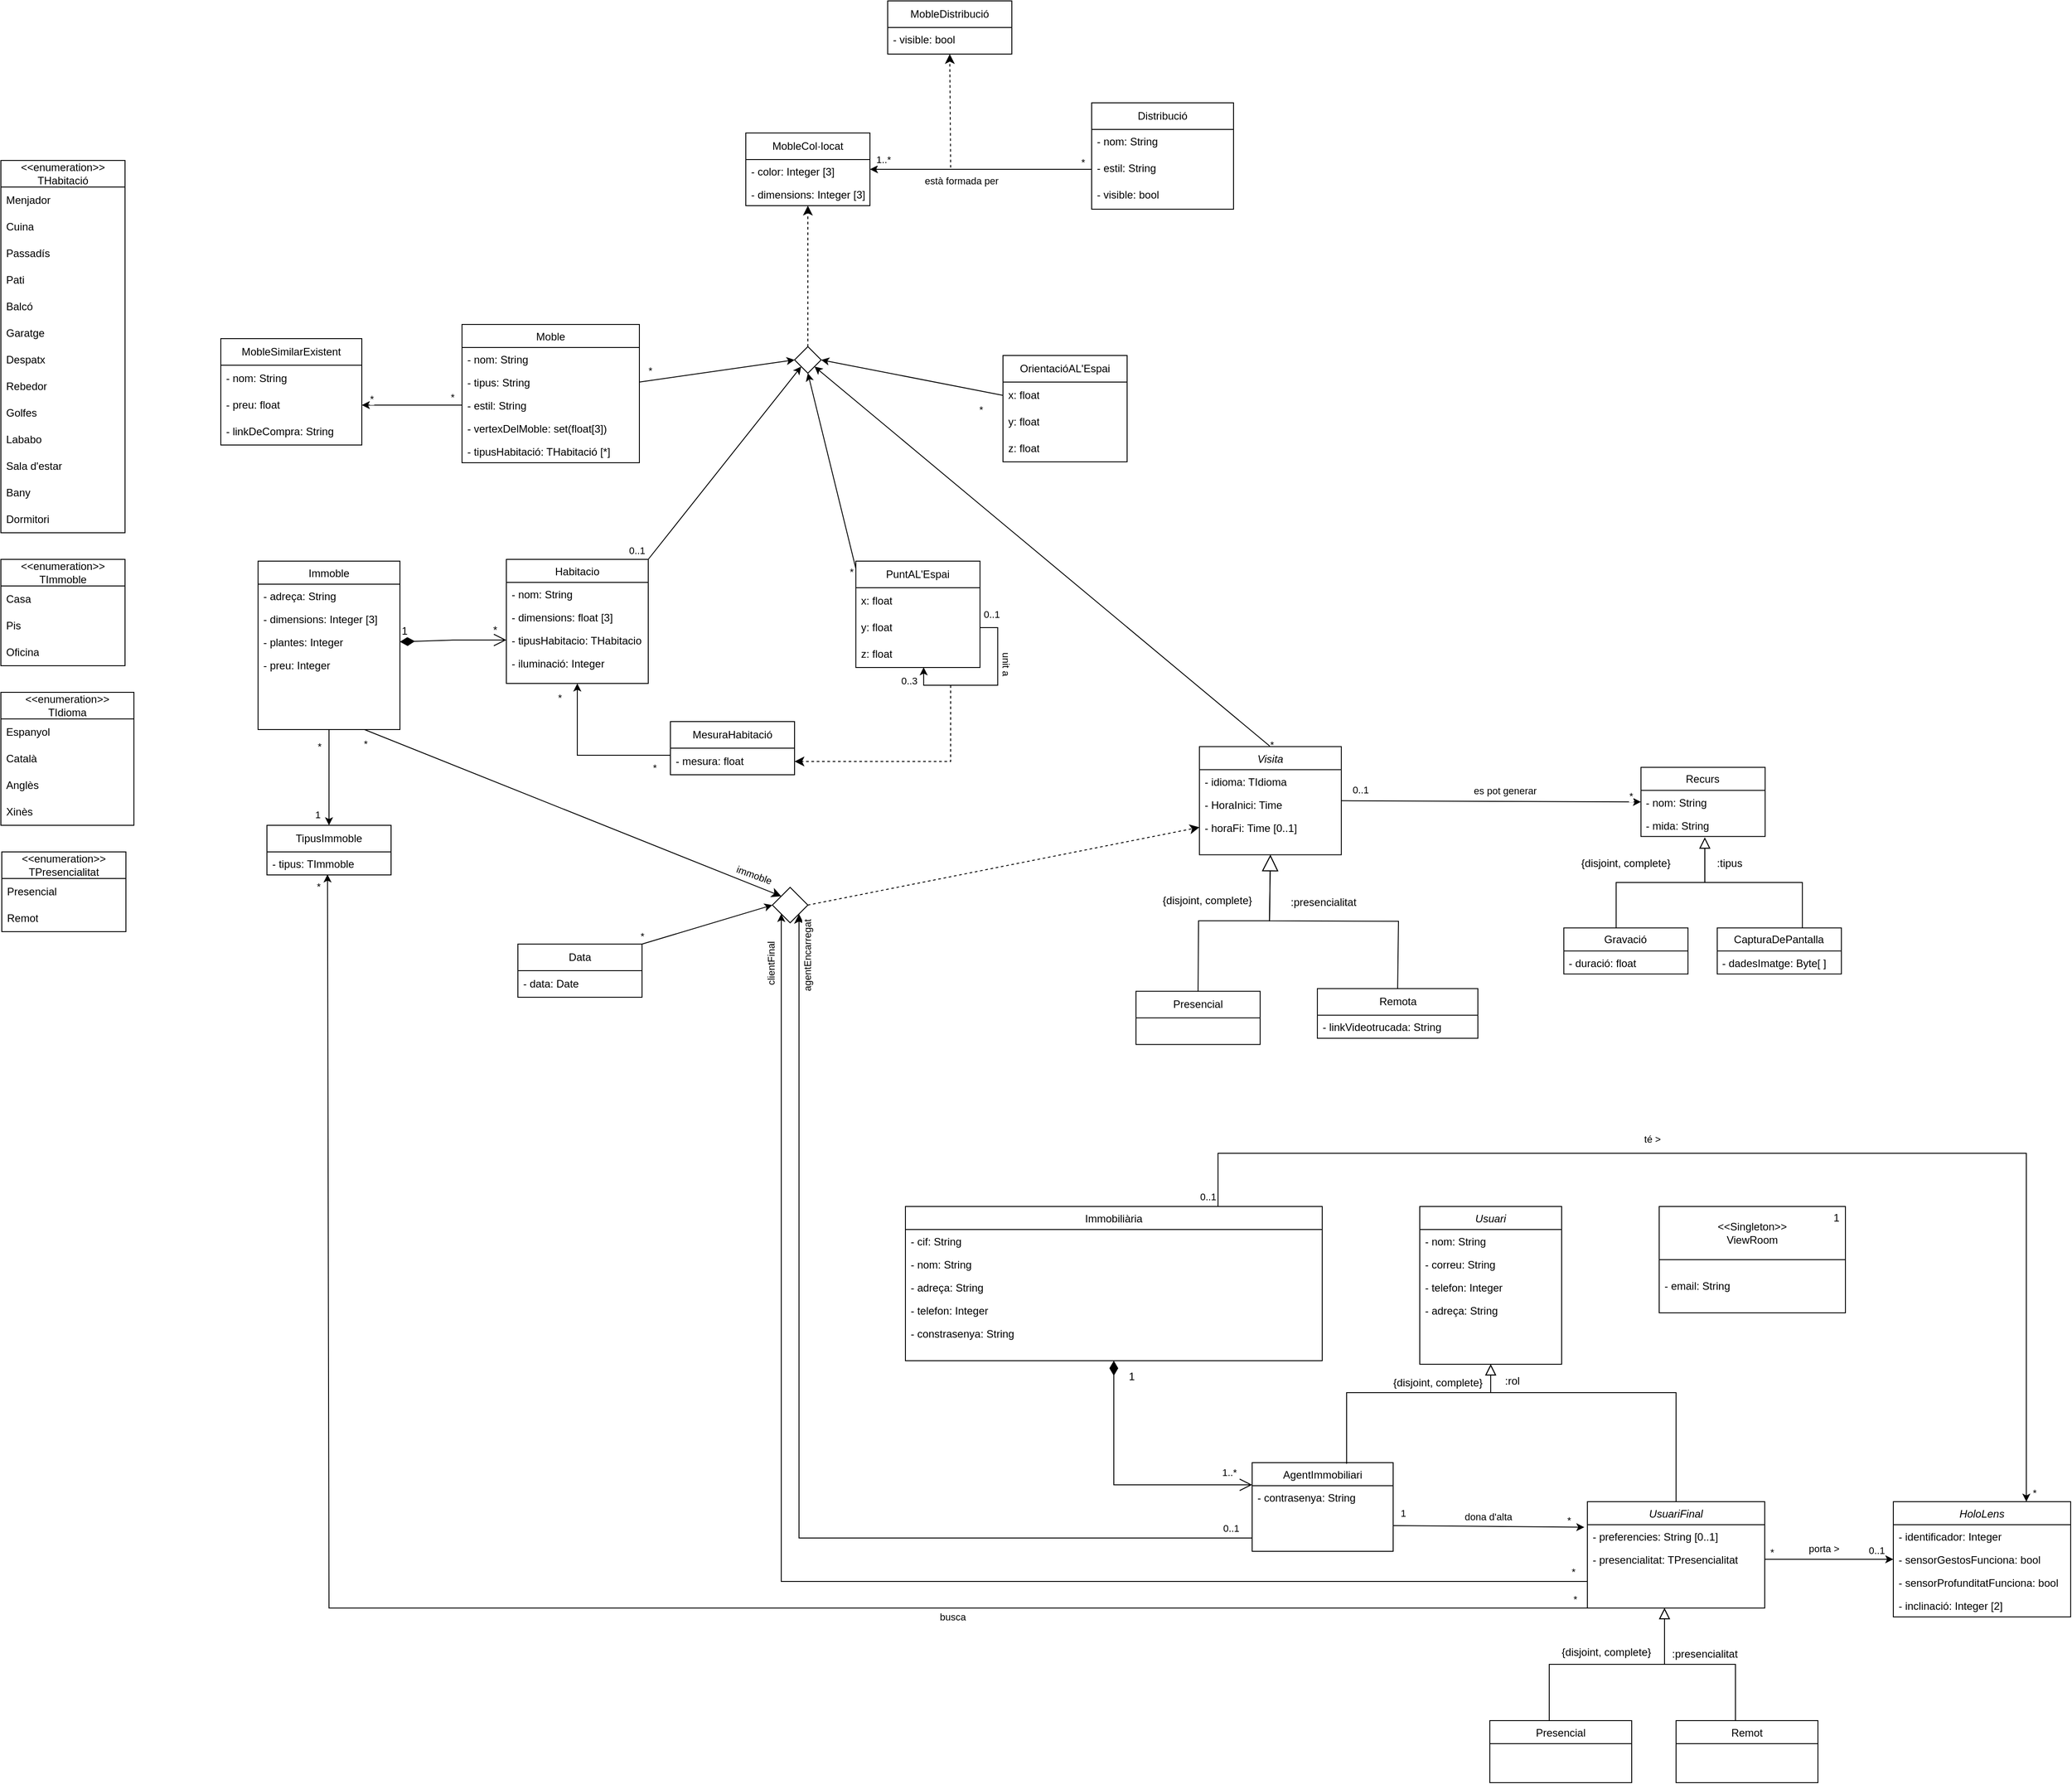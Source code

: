 <mxfile version="25.0.3">
  <diagram id="C5RBs43oDa-KdzZeNtuy" name="Page-1">
    <mxGraphModel grid="1" page="1" gridSize="10" guides="1" tooltips="1" connect="1" arrows="1" fold="1" pageScale="1" pageWidth="827" pageHeight="1169" math="0" shadow="0">
      <root>
        <mxCell id="WIyWlLk6GJQsqaUBKTNV-0" />
        <mxCell id="WIyWlLk6GJQsqaUBKTNV-1" parent="WIyWlLk6GJQsqaUBKTNV-0" />
        <mxCell id="Ld92QxRA9_QsY4crMyTR-0" value="UsuariFinal" style="swimlane;fontStyle=2;align=center;verticalAlign=top;childLayout=stackLayout;horizontal=1;startSize=26;horizontalStack=0;resizeParent=1;resizeLast=0;collapsible=1;marginBottom=0;rounded=0;shadow=0;strokeWidth=1;" vertex="1" parent="WIyWlLk6GJQsqaUBKTNV-1">
          <mxGeometry x="1109" y="1953" width="200" height="120" as="geometry">
            <mxRectangle x="230" y="140" width="160" height="26" as="alternateBounds" />
          </mxGeometry>
        </mxCell>
        <mxCell id="Ld92QxRA9_QsY4crMyTR-20" value="- preferencies: String [0..1]" style="text;align=left;verticalAlign=top;spacingLeft=4;spacingRight=4;overflow=hidden;rotatable=0;points=[[0,0.5],[1,0.5]];portConstraint=eastwest;rounded=0;shadow=0;html=0;" vertex="1" parent="Ld92QxRA9_QsY4crMyTR-0">
          <mxGeometry y="26" width="200" height="26" as="geometry" />
        </mxCell>
        <mxCell id="YUaanaDVKYPyYY1dODPf-37" value="- presencialitat: TPresencialitat" style="text;align=left;verticalAlign=top;spacingLeft=4;spacingRight=4;overflow=hidden;rotatable=0;points=[[0,0.5],[1,0.5]];portConstraint=eastwest;rounded=0;shadow=0;html=0;" vertex="1" parent="Ld92QxRA9_QsY4crMyTR-0">
          <mxGeometry y="52" width="200" height="26" as="geometry" />
        </mxCell>
        <mxCell id="Ld92QxRA9_QsY4crMyTR-6" value="Presencial" style="swimlane;fontStyle=0;align=center;verticalAlign=top;childLayout=stackLayout;horizontal=1;startSize=26;horizontalStack=0;resizeParent=1;resizeLast=0;collapsible=1;marginBottom=0;rounded=0;shadow=0;strokeWidth=1;" vertex="1" parent="WIyWlLk6GJQsqaUBKTNV-1">
          <mxGeometry x="999" y="2200" width="160" height="70" as="geometry">
            <mxRectangle x="130" y="380" width="160" height="26" as="alternateBounds" />
          </mxGeometry>
        </mxCell>
        <mxCell id="Ld92QxRA9_QsY4crMyTR-12" value="" style="endArrow=block;endSize=10;endFill=0;shadow=0;strokeWidth=1;rounded=0;curved=0;edgeStyle=elbowEdgeStyle;elbow=vertical;" edge="1" parent="WIyWlLk6GJQsqaUBKTNV-1">
          <mxGeometry width="160" relative="1" as="geometry">
            <mxPoint x="1066" y="2200" as="sourcePoint" />
            <mxPoint x="1196" y="2073" as="targetPoint" />
          </mxGeometry>
        </mxCell>
        <mxCell id="Ld92QxRA9_QsY4crMyTR-13" value="Remot" style="swimlane;fontStyle=0;align=center;verticalAlign=top;childLayout=stackLayout;horizontal=1;startSize=26;horizontalStack=0;resizeParent=1;resizeLast=0;collapsible=1;marginBottom=0;rounded=0;shadow=0;strokeWidth=1;" vertex="1" parent="WIyWlLk6GJQsqaUBKTNV-1">
          <mxGeometry x="1209" y="2200" width="160" height="70" as="geometry">
            <mxRectangle x="340" y="380" width="170" height="26" as="alternateBounds" />
          </mxGeometry>
        </mxCell>
        <mxCell id="Ld92QxRA9_QsY4crMyTR-16" value="" style="endArrow=block;endSize=10;endFill=0;shadow=0;strokeWidth=1;rounded=0;curved=0;edgeStyle=elbowEdgeStyle;elbow=vertical;" edge="1" parent="WIyWlLk6GJQsqaUBKTNV-1">
          <mxGeometry width="160" relative="1" as="geometry">
            <mxPoint x="1276" y="2200" as="sourcePoint" />
            <mxPoint x="1196" y="2073" as="targetPoint" />
          </mxGeometry>
        </mxCell>
        <mxCell id="ji7EBUwLxWSaNJcI7Jb--86" value="" style="rounded=0;orthogonalLoop=1;jettySize=auto;html=1;fontSize=12;startSize=8;endSize=8;entryX=1;entryY=1;entryDx=0;entryDy=0;exitX=0;exitY=0.5;exitDx=0;exitDy=0;" edge="1" parent="WIyWlLk6GJQsqaUBKTNV-1" target="ji7EBUwLxWSaNJcI7Jb--85">
          <mxGeometry relative="1" as="geometry">
            <Array as="points">
              <mxPoint x="220" y="1994" />
            </Array>
            <mxPoint x="731" y="1994" as="sourcePoint" />
          </mxGeometry>
        </mxCell>
        <mxCell id="YUaanaDVKYPyYY1dODPf-19" value="0..1" style="edgeLabel;html=1;align=center;verticalAlign=middle;resizable=0;points=[];" connectable="0" vertex="1" parent="ji7EBUwLxWSaNJcI7Jb--86">
          <mxGeometry x="-0.96" y="3" relative="1" as="geometry">
            <mxPoint y="-14" as="offset" />
          </mxGeometry>
        </mxCell>
        <mxCell id="YUaanaDVKYPyYY1dODPf-25" value="agentEncarregat" style="edgeLabel;html=1;align=center;verticalAlign=middle;resizable=0;points=[];rotation=-90;" connectable="0" vertex="1" parent="ji7EBUwLxWSaNJcI7Jb--86">
          <mxGeometry x="0.939" y="-2" relative="1" as="geometry">
            <mxPoint x="7" y="10" as="offset" />
          </mxGeometry>
        </mxCell>
        <mxCell id="WnS7kXula3IhTn4OTr6A-79" style="rounded=0;orthogonalLoop=1;jettySize=auto;html=1;exitX=1;exitY=0.5;exitDx=0;exitDy=0;entryX=-0.017;entryY=0.109;entryDx=0;entryDy=0;entryPerimeter=0;" edge="1" parent="WIyWlLk6GJQsqaUBKTNV-1" target="Ld92QxRA9_QsY4crMyTR-20">
          <mxGeometry relative="1" as="geometry">
            <mxPoint x="890.5" y="1980" as="sourcePoint" />
            <mxPoint x="1120" y="1980" as="targetPoint" />
          </mxGeometry>
        </mxCell>
        <mxCell id="WnS7kXula3IhTn4OTr6A-80" value="dona d&#39;alta" style="edgeLabel;html=1;align=center;verticalAlign=middle;resizable=0;points=[];" connectable="0" vertex="1" parent="WnS7kXula3IhTn4OTr6A-79">
          <mxGeometry x="-0.056" y="6" relative="1" as="geometry">
            <mxPoint x="5" y="-5" as="offset" />
          </mxGeometry>
        </mxCell>
        <mxCell id="Sv_NTTgo-XuKBdjlvk8J-10" value="*" style="edgeLabel;html=1;align=center;verticalAlign=middle;resizable=0;points=[];" vertex="1" connectable="0" parent="WnS7kXula3IhTn4OTr6A-79">
          <mxGeometry x="0.864" y="1" relative="1" as="geometry">
            <mxPoint x="-3" y="-7" as="offset" />
          </mxGeometry>
        </mxCell>
        <mxCell id="Sv_NTTgo-XuKBdjlvk8J-11" value="1" style="edgeLabel;html=1;align=center;verticalAlign=middle;resizable=0;points=[];" vertex="1" connectable="0" parent="WnS7kXula3IhTn4OTr6A-79">
          <mxGeometry x="-0.789" y="2" relative="1" as="geometry">
            <mxPoint x="-12" y="-12" as="offset" />
          </mxGeometry>
        </mxCell>
        <mxCell id="Ld92QxRA9_QsY4crMyTR-21" value="AgentImmobiliari" style="swimlane;fontStyle=0;align=center;verticalAlign=top;childLayout=stackLayout;horizontal=1;startSize=26;horizontalStack=0;resizeParent=1;resizeLast=0;collapsible=1;marginBottom=0;rounded=0;shadow=0;strokeWidth=1;" vertex="1" parent="WIyWlLk6GJQsqaUBKTNV-1">
          <mxGeometry x="731" y="1909" width="159" height="100" as="geometry">
            <mxRectangle x="230" y="140" width="160" height="26" as="alternateBounds" />
          </mxGeometry>
        </mxCell>
        <mxCell id="SgIHnFxnZpNaJqIOXze2-105" value="- contrasenya: String" style="text;align=left;verticalAlign=top;spacingLeft=4;spacingRight=4;overflow=hidden;rotatable=0;points=[[0,0.5],[1,0.5]];portConstraint=eastwest;rounded=0;shadow=0;html=0;" vertex="1" parent="Ld92QxRA9_QsY4crMyTR-21">
          <mxGeometry y="26" width="159" height="26" as="geometry" />
        </mxCell>
        <mxCell id="Ld92QxRA9_QsY4crMyTR-27" value="Usuari" style="swimlane;fontStyle=2;align=center;verticalAlign=top;childLayout=stackLayout;horizontal=1;startSize=26;horizontalStack=0;resizeParent=1;resizeLast=0;collapsible=1;marginBottom=0;rounded=0;shadow=0;strokeWidth=1;" vertex="1" parent="WIyWlLk6GJQsqaUBKTNV-1">
          <mxGeometry x="920" y="1620" width="160" height="178" as="geometry">
            <mxRectangle x="230" y="140" width="160" height="26" as="alternateBounds" />
          </mxGeometry>
        </mxCell>
        <mxCell id="Ld92QxRA9_QsY4crMyTR-29" value="- nom: String&#xa;" style="text;align=left;verticalAlign=top;spacingLeft=4;spacingRight=4;overflow=hidden;rotatable=0;points=[[0,0.5],[1,0.5]];portConstraint=eastwest;rounded=0;shadow=0;html=0;" vertex="1" parent="Ld92QxRA9_QsY4crMyTR-27">
          <mxGeometry y="26" width="160" height="26" as="geometry" />
        </mxCell>
        <mxCell id="Ld92QxRA9_QsY4crMyTR-30" value="- correu: String" style="text;align=left;verticalAlign=top;spacingLeft=4;spacingRight=4;overflow=hidden;rotatable=0;points=[[0,0.5],[1,0.5]];portConstraint=eastwest;rounded=0;shadow=0;html=0;" vertex="1" parent="Ld92QxRA9_QsY4crMyTR-27">
          <mxGeometry y="52" width="160" height="26" as="geometry" />
        </mxCell>
        <mxCell id="SgIHnFxnZpNaJqIOXze2-103" value="- telefon: Integer" style="text;align=left;verticalAlign=top;spacingLeft=4;spacingRight=4;overflow=hidden;rotatable=0;points=[[0,0.5],[1,0.5]];portConstraint=eastwest;rounded=0;shadow=0;html=0;" vertex="1" parent="Ld92QxRA9_QsY4crMyTR-27">
          <mxGeometry y="78" width="160" height="26" as="geometry" />
        </mxCell>
        <mxCell id="SgIHnFxnZpNaJqIOXze2-104" value="- adreça: String&#xa;" style="text;align=left;verticalAlign=top;spacingLeft=4;spacingRight=4;overflow=hidden;rotatable=0;points=[[0,0.5],[1,0.5]];portConstraint=eastwest;rounded=0;shadow=0;html=0;" vertex="1" parent="Ld92QxRA9_QsY4crMyTR-27">
          <mxGeometry y="104" width="160" height="26" as="geometry" />
        </mxCell>
        <mxCell id="Ld92QxRA9_QsY4crMyTR-35" value="" style="endArrow=block;endSize=10;endFill=0;shadow=0;strokeWidth=1;rounded=0;curved=0;edgeStyle=elbowEdgeStyle;elbow=vertical;exitX=0.5;exitY=0;exitDx=0;exitDy=0;" edge="1" parent="WIyWlLk6GJQsqaUBKTNV-1" source="Ld92QxRA9_QsY4crMyTR-0">
          <mxGeometry width="160" relative="1" as="geometry">
            <mxPoint x="1109" y="1900" as="sourcePoint" />
            <mxPoint x="1000" y="1798" as="targetPoint" />
            <Array as="points">
              <mxPoint x="1080" y="1830" />
            </Array>
          </mxGeometry>
        </mxCell>
        <mxCell id="WPeMWdMEImXTzkKUoyIn-11" style="edgeStyle=orthogonalEdgeStyle;rounded=0;orthogonalLoop=1;jettySize=auto;html=1;exitX=0.75;exitY=0;exitDx=0;exitDy=0;entryX=0.75;entryY=0;entryDx=0;entryDy=0;" edge="1" parent="WIyWlLk6GJQsqaUBKTNV-1" source="Ld92QxRA9_QsY4crMyTR-42" target="WPeMWdMEImXTzkKUoyIn-0">
          <mxGeometry relative="1" as="geometry">
            <Array as="points">
              <mxPoint x="693" y="1560" />
              <mxPoint x="1604" y="1560" />
            </Array>
          </mxGeometry>
        </mxCell>
        <mxCell id="WPeMWdMEImXTzkKUoyIn-12" value="té &amp;gt;" style="edgeLabel;html=1;align=center;verticalAlign=middle;resizable=0;points=[];" connectable="0" vertex="1" parent="WPeMWdMEImXTzkKUoyIn-11">
          <mxGeometry x="-0.196" relative="1" as="geometry">
            <mxPoint x="1" y="-16" as="offset" />
          </mxGeometry>
        </mxCell>
        <mxCell id="WPeMWdMEImXTzkKUoyIn-13" value="0..1" style="edgeLabel;html=1;align=center;verticalAlign=middle;resizable=0;points=[];" connectable="0" vertex="1" parent="WPeMWdMEImXTzkKUoyIn-11">
          <mxGeometry x="-0.984" y="-1" relative="1" as="geometry">
            <mxPoint x="-13" as="offset" />
          </mxGeometry>
        </mxCell>
        <mxCell id="WPeMWdMEImXTzkKUoyIn-14" value="*" style="edgeLabel;html=1;align=center;verticalAlign=middle;resizable=0;points=[];" connectable="0" vertex="1" parent="WPeMWdMEImXTzkKUoyIn-11">
          <mxGeometry x="0.963" y="-3" relative="1" as="geometry">
            <mxPoint x="12" y="15" as="offset" />
          </mxGeometry>
        </mxCell>
        <mxCell id="Ld92QxRA9_QsY4crMyTR-42" value="Immobiliària" style="swimlane;fontStyle=0;align=center;verticalAlign=top;childLayout=stackLayout;horizontal=1;startSize=26;horizontalStack=0;resizeParent=1;resizeLast=0;collapsible=1;marginBottom=0;rounded=0;shadow=0;strokeWidth=1;" vertex="1" parent="WIyWlLk6GJQsqaUBKTNV-1">
          <mxGeometry x="340" y="1620" width="470" height="174" as="geometry">
            <mxRectangle x="230" y="140" width="160" height="26" as="alternateBounds" />
          </mxGeometry>
        </mxCell>
        <mxCell id="Ld92QxRA9_QsY4crMyTR-47" value="- cif: String" style="text;align=left;verticalAlign=top;spacingLeft=4;spacingRight=4;overflow=hidden;rotatable=0;points=[[0,0.5],[1,0.5]];portConstraint=eastwest;rounded=0;shadow=0;html=0;" vertex="1" parent="Ld92QxRA9_QsY4crMyTR-42">
          <mxGeometry y="26" width="470" height="26" as="geometry" />
        </mxCell>
        <mxCell id="Ld92QxRA9_QsY4crMyTR-48" value="- nom: String" style="text;align=left;verticalAlign=top;spacingLeft=4;spacingRight=4;overflow=hidden;rotatable=0;points=[[0,0.5],[1,0.5]];portConstraint=eastwest;rounded=0;shadow=0;html=0;" vertex="1" parent="Ld92QxRA9_QsY4crMyTR-42">
          <mxGeometry y="52" width="470" height="26" as="geometry" />
        </mxCell>
        <mxCell id="Ld92QxRA9_QsY4crMyTR-49" value="- adreça: String&#xa;" style="text;align=left;verticalAlign=top;spacingLeft=4;spacingRight=4;overflow=hidden;rotatable=0;points=[[0,0.5],[1,0.5]];portConstraint=eastwest;rounded=0;shadow=0;html=0;" vertex="1" parent="Ld92QxRA9_QsY4crMyTR-42">
          <mxGeometry y="78" width="470" height="26" as="geometry" />
        </mxCell>
        <mxCell id="Ld92QxRA9_QsY4crMyTR-50" value="- telefon: Integer" style="text;align=left;verticalAlign=top;spacingLeft=4;spacingRight=4;overflow=hidden;rotatable=0;points=[[0,0.5],[1,0.5]];portConstraint=eastwest;rounded=0;shadow=0;html=0;" vertex="1" parent="Ld92QxRA9_QsY4crMyTR-42">
          <mxGeometry y="104" width="470" height="26" as="geometry" />
        </mxCell>
        <mxCell id="SgIHnFxnZpNaJqIOXze2-100" value="- constrasenya: String" style="text;align=left;verticalAlign=top;spacingLeft=4;spacingRight=4;overflow=hidden;rotatable=0;points=[[0,0.5],[1,0.5]];portConstraint=eastwest;" vertex="1" parent="Ld92QxRA9_QsY4crMyTR-42">
          <mxGeometry y="130" width="470" height="26" as="geometry" />
        </mxCell>
        <mxCell id="ji7EBUwLxWSaNJcI7Jb--0" value="1" style="endArrow=open;html=1;endSize=12;startArrow=diamondThin;startSize=14;startFill=1;align=left;verticalAlign=bottom;rounded=0;fontSize=12;exitX=0.5;exitY=1;exitDx=0;exitDy=0;edgeStyle=orthogonalEdgeStyle;elbow=vertical;entryX=0;entryY=0.25;entryDx=0;entryDy=0;" edge="1" parent="WIyWlLk6GJQsqaUBKTNV-1" source="Ld92QxRA9_QsY4crMyTR-42" target="Ld92QxRA9_QsY4crMyTR-21">
          <mxGeometry x="-0.82" y="15" relative="1" as="geometry">
            <mxPoint x="160.0" y="1971" as="sourcePoint" />
            <mxPoint x="521" y="1899" as="targetPoint" />
            <mxPoint as="offset" />
          </mxGeometry>
        </mxCell>
        <mxCell id="YUaanaDVKYPyYY1dODPf-18" value="1..*" style="edgeLabel;html=1;align=center;verticalAlign=middle;resizable=0;points=[];" connectable="0" vertex="1" parent="ji7EBUwLxWSaNJcI7Jb--0">
          <mxGeometry x="0.857" y="2" relative="1" as="geometry">
            <mxPoint x="-5" y="-12" as="offset" />
          </mxGeometry>
        </mxCell>
        <mxCell id="-Jl8spC8Y84ZpJeWT1hW-43" style="rounded=0;orthogonalLoop=1;jettySize=auto;html=1;exitX=1;exitY=0;exitDx=0;exitDy=0;entryX=0;entryY=1;entryDx=0;entryDy=0;" edge="1" parent="WIyWlLk6GJQsqaUBKTNV-1" source="ji7EBUwLxWSaNJcI7Jb--19" target="-Jl8spC8Y84ZpJeWT1hW-42">
          <mxGeometry relative="1" as="geometry" />
        </mxCell>
        <mxCell id="YUaanaDVKYPyYY1dODPf-33" value="0..1" style="edgeLabel;html=1;align=center;verticalAlign=middle;resizable=0;points=[];" connectable="0" vertex="1" parent="-Jl8spC8Y84ZpJeWT1hW-43">
          <mxGeometry x="-0.885" y="2" relative="1" as="geometry">
            <mxPoint x="-22" y="4" as="offset" />
          </mxGeometry>
        </mxCell>
        <mxCell id="ji7EBUwLxWSaNJcI7Jb--19" value="Habitacio" style="swimlane;fontStyle=0;align=center;verticalAlign=top;childLayout=stackLayout;horizontal=1;startSize=26;horizontalStack=0;resizeParent=1;resizeLast=0;collapsible=1;marginBottom=0;rounded=0;shadow=0;strokeWidth=1;" vertex="1" parent="WIyWlLk6GJQsqaUBKTNV-1">
          <mxGeometry x="-110" y="890" width="160" height="140" as="geometry">
            <mxRectangle x="230" y="140" width="160" height="26" as="alternateBounds" />
          </mxGeometry>
        </mxCell>
        <mxCell id="ji7EBUwLxWSaNJcI7Jb--21" value="- nom: String&#xa;" style="text;align=left;verticalAlign=top;spacingLeft=4;spacingRight=4;overflow=hidden;rotatable=0;points=[[0,0.5],[1,0.5]];portConstraint=eastwest;rounded=0;shadow=0;html=0;" vertex="1" parent="ji7EBUwLxWSaNJcI7Jb--19">
          <mxGeometry y="26" width="160" height="26" as="geometry" />
        </mxCell>
        <mxCell id="ji7EBUwLxWSaNJcI7Jb--22" value="- dimensions: float [3]" style="text;align=left;verticalAlign=top;spacingLeft=4;spacingRight=4;overflow=hidden;rotatable=0;points=[[0,0.5],[1,0.5]];portConstraint=eastwest;rounded=0;shadow=0;html=0;" vertex="1" parent="ji7EBUwLxWSaNJcI7Jb--19">
          <mxGeometry y="52" width="160" height="26" as="geometry" />
        </mxCell>
        <mxCell id="ji7EBUwLxWSaNJcI7Jb--24" value="- tipusHabitacio: THabitacio" style="text;align=left;verticalAlign=top;spacingLeft=4;spacingRight=4;overflow=hidden;rotatable=0;points=[[0,0.5],[1,0.5]];portConstraint=eastwest;rounded=0;shadow=0;html=0;" vertex="1" parent="ji7EBUwLxWSaNJcI7Jb--19">
          <mxGeometry y="78" width="160" height="26" as="geometry" />
        </mxCell>
        <mxCell id="WPeMWdMEImXTzkKUoyIn-10" value="- iluminació: Integer" style="text;align=left;verticalAlign=top;spacingLeft=4;spacingRight=4;overflow=hidden;rotatable=0;points=[[0,0.5],[1,0.5]];portConstraint=eastwest;rounded=0;shadow=0;html=0;" vertex="1" parent="ji7EBUwLxWSaNJcI7Jb--19">
          <mxGeometry y="104" width="160" height="26" as="geometry" />
        </mxCell>
        <mxCell id="ji7EBUwLxWSaNJcI7Jb--87" style="rounded=0;orthogonalLoop=1;jettySize=auto;html=1;entryX=0;entryY=0;entryDx=0;entryDy=0;fontSize=12;startSize=8;endSize=8;exitX=0.75;exitY=1;exitDx=0;exitDy=0;" edge="1" parent="WIyWlLk6GJQsqaUBKTNV-1" source="ji7EBUwLxWSaNJcI7Jb--25" target="ji7EBUwLxWSaNJcI7Jb--85">
          <mxGeometry relative="1" as="geometry">
            <mxPoint x="-250" y="1110" as="sourcePoint" />
          </mxGeometry>
        </mxCell>
        <mxCell id="YUaanaDVKYPyYY1dODPf-23" value="*&lt;div&gt;&lt;br&gt;&lt;/div&gt;" style="edgeLabel;html=1;align=center;verticalAlign=middle;resizable=0;points=[];" connectable="0" vertex="1" parent="ji7EBUwLxWSaNJcI7Jb--87">
          <mxGeometry x="-0.919" y="-2" relative="1" as="geometry">
            <mxPoint x="-18" y="13" as="offset" />
          </mxGeometry>
        </mxCell>
        <mxCell id="YUaanaDVKYPyYY1dODPf-31" value="immoble" style="edgeLabel;html=1;align=center;verticalAlign=middle;resizable=0;points=[];rotation=20;" connectable="0" vertex="1" parent="ji7EBUwLxWSaNJcI7Jb--87">
          <mxGeometry x="0.778" y="-2" relative="1" as="geometry">
            <mxPoint x="22" y="-5" as="offset" />
          </mxGeometry>
        </mxCell>
        <mxCell id="dbipqe5X7qDeX518ndik-5" style="edgeStyle=orthogonalEdgeStyle;rounded=0;orthogonalLoop=1;jettySize=auto;html=1;exitX=0.5;exitY=1;exitDx=0;exitDy=0;entryX=0.5;entryY=0;entryDx=0;entryDy=0;" edge="1" parent="WIyWlLk6GJQsqaUBKTNV-1" source="ji7EBUwLxWSaNJcI7Jb--25" target="dbipqe5X7qDeX518ndik-1">
          <mxGeometry relative="1" as="geometry" />
        </mxCell>
        <mxCell id="dbipqe5X7qDeX518ndik-6" value="*" style="edgeLabel;html=1;align=center;verticalAlign=middle;resizable=0;points=[];" connectable="0" vertex="1" parent="dbipqe5X7qDeX518ndik-5">
          <mxGeometry x="-0.055" y="3" relative="1" as="geometry">
            <mxPoint x="-14" y="-32" as="offset" />
          </mxGeometry>
        </mxCell>
        <mxCell id="dbipqe5X7qDeX518ndik-7" value="1" style="edgeLabel;html=1;align=center;verticalAlign=middle;resizable=0;points=[];" connectable="0" vertex="1" parent="dbipqe5X7qDeX518ndik-5">
          <mxGeometry x="0.554" relative="1" as="geometry">
            <mxPoint x="-13" y="12" as="offset" />
          </mxGeometry>
        </mxCell>
        <mxCell id="ji7EBUwLxWSaNJcI7Jb--25" value="Immoble" style="swimlane;fontStyle=0;align=center;verticalAlign=top;childLayout=stackLayout;horizontal=1;startSize=26;horizontalStack=0;resizeParent=1;resizeLast=0;collapsible=1;marginBottom=0;rounded=0;shadow=0;strokeWidth=1;" vertex="1" parent="WIyWlLk6GJQsqaUBKTNV-1">
          <mxGeometry x="-390" y="892" width="160" height="190" as="geometry">
            <mxRectangle x="230" y="140" width="160" height="26" as="alternateBounds" />
          </mxGeometry>
        </mxCell>
        <mxCell id="ji7EBUwLxWSaNJcI7Jb--26" value="- adreça: String" style="text;align=left;verticalAlign=top;spacingLeft=4;spacingRight=4;overflow=hidden;rotatable=0;points=[[0,0.5],[1,0.5]];portConstraint=eastwest;rounded=0;shadow=0;html=0;" vertex="1" parent="ji7EBUwLxWSaNJcI7Jb--25">
          <mxGeometry y="26" width="160" height="26" as="geometry" />
        </mxCell>
        <mxCell id="ji7EBUwLxWSaNJcI7Jb--27" value="- dimensions: Integer [3]" style="text;align=left;verticalAlign=top;spacingLeft=4;spacingRight=4;overflow=hidden;rotatable=0;points=[[0,0.5],[1,0.5]];portConstraint=eastwest;rounded=0;shadow=0;html=0;" vertex="1" parent="ji7EBUwLxWSaNJcI7Jb--25">
          <mxGeometry y="52" width="160" height="26" as="geometry" />
        </mxCell>
        <mxCell id="ji7EBUwLxWSaNJcI7Jb--30" value="- plantes: Integer" style="text;align=left;verticalAlign=top;spacingLeft=4;spacingRight=4;overflow=hidden;rotatable=0;points=[[0,0.5],[1,0.5]];portConstraint=eastwest;rounded=0;shadow=0;html=0;" vertex="1" parent="ji7EBUwLxWSaNJcI7Jb--25">
          <mxGeometry y="78" width="160" height="26" as="geometry" />
        </mxCell>
        <mxCell id="ji7EBUwLxWSaNJcI7Jb--31" value="- preu: Integer" style="text;align=left;verticalAlign=top;spacingLeft=4;spacingRight=4;overflow=hidden;rotatable=0;points=[[0,0.5],[1,0.5]];portConstraint=eastwest;rounded=0;shadow=0;html=0;" vertex="1" parent="ji7EBUwLxWSaNJcI7Jb--25">
          <mxGeometry y="104" width="160" height="26" as="geometry" />
        </mxCell>
        <mxCell id="ji7EBUwLxWSaNJcI7Jb--32" value="1" style="endArrow=open;html=1;endSize=12;startArrow=diamondThin;startSize=14;startFill=1;align=left;verticalAlign=bottom;rounded=0;fontSize=12;exitX=1;exitY=0.5;exitDx=0;exitDy=0;entryX=0;entryY=0.5;entryDx=0;entryDy=0;" edge="1" parent="WIyWlLk6GJQsqaUBKTNV-1" source="ji7EBUwLxWSaNJcI7Jb--30" target="ji7EBUwLxWSaNJcI7Jb--24">
          <mxGeometry x="-1" y="3" relative="1" as="geometry">
            <mxPoint x="-210" y="1139" as="sourcePoint" />
            <mxPoint y="1226" as="targetPoint" />
            <Array as="points">
              <mxPoint x="-170" y="981" />
            </Array>
          </mxGeometry>
        </mxCell>
        <mxCell id="-Jl8spC8Y84ZpJeWT1hW-44" style="rounded=0;orthogonalLoop=1;jettySize=auto;html=1;exitX=1;exitY=0.5;exitDx=0;exitDy=0;entryX=0;entryY=0.5;entryDx=0;entryDy=0;" edge="1" parent="WIyWlLk6GJQsqaUBKTNV-1" source="ji7EBUwLxWSaNJcI7Jb--36" target="-Jl8spC8Y84ZpJeWT1hW-42">
          <mxGeometry relative="1" as="geometry" />
        </mxCell>
        <mxCell id="YUaanaDVKYPyYY1dODPf-17" value="*" style="edgeLabel;html=1;align=center;verticalAlign=middle;resizable=0;points=[];" connectable="0" vertex="1" parent="-Jl8spC8Y84ZpJeWT1hW-44">
          <mxGeometry x="-0.831" relative="1" as="geometry">
            <mxPoint x="-3" y="-11" as="offset" />
          </mxGeometry>
        </mxCell>
        <mxCell id="YUaanaDVKYPyYY1dODPf-21" style="rounded=0;orthogonalLoop=1;jettySize=auto;html=1;exitX=0.5;exitY=0;exitDx=0;exitDy=0;entryX=1;entryY=1;entryDx=0;entryDy=0;" edge="1" parent="WIyWlLk6GJQsqaUBKTNV-1" source="ji7EBUwLxWSaNJcI7Jb--78" target="-Jl8spC8Y84ZpJeWT1hW-42">
          <mxGeometry relative="1" as="geometry">
            <mxPoint x="270" y="630" as="targetPoint" />
          </mxGeometry>
        </mxCell>
        <mxCell id="YUaanaDVKYPyYY1dODPf-22" value="*" style="edgeLabel;html=1;align=center;verticalAlign=middle;resizable=0;points=[];" connectable="0" vertex="1" parent="YUaanaDVKYPyYY1dODPf-21">
          <mxGeometry x="-0.938" y="-2" relative="1" as="geometry">
            <mxPoint x="16" y="12" as="offset" />
          </mxGeometry>
        </mxCell>
        <mxCell id="ji7EBUwLxWSaNJcI7Jb--78" value="Visita" style="swimlane;fontStyle=2;align=center;verticalAlign=top;childLayout=stackLayout;horizontal=1;startSize=26;horizontalStack=0;resizeParent=1;resizeLast=0;collapsible=1;marginBottom=0;rounded=0;shadow=0;strokeWidth=1;" vertex="1" parent="WIyWlLk6GJQsqaUBKTNV-1">
          <mxGeometry x="671.55" y="1101.27" width="160" height="122" as="geometry">
            <mxRectangle x="230" y="140" width="160" height="26" as="alternateBounds" />
          </mxGeometry>
        </mxCell>
        <mxCell id="SgIHnFxnZpNaJqIOXze2-130" value="- idioma: TIdioma" style="text;align=left;verticalAlign=top;spacingLeft=4;spacingRight=4;overflow=hidden;rotatable=0;points=[[0,0.5],[1,0.5]];portConstraint=eastwest;rounded=0;shadow=0;html=0;" vertex="1" parent="ji7EBUwLxWSaNJcI7Jb--78">
          <mxGeometry y="26" width="160" height="26" as="geometry" />
        </mxCell>
        <mxCell id="YUaanaDVKYPyYY1dODPf-46" value="- HoraInici: Time" style="text;align=left;verticalAlign=top;spacingLeft=4;spacingRight=4;overflow=hidden;rotatable=0;points=[[0,0.5],[1,0.5]];portConstraint=eastwest;rounded=0;shadow=0;html=0;" vertex="1" parent="ji7EBUwLxWSaNJcI7Jb--78">
          <mxGeometry y="52" width="160" height="26" as="geometry" />
        </mxCell>
        <mxCell id="Sv_NTTgo-XuKBdjlvk8J-32" value="- horaFi: Time [0..1]" style="text;align=left;verticalAlign=top;spacingLeft=4;spacingRight=4;overflow=hidden;rotatable=0;points=[[0,0.5],[1,0.5]];portConstraint=eastwest;rounded=0;shadow=0;html=0;" vertex="1" parent="ji7EBUwLxWSaNJcI7Jb--78">
          <mxGeometry y="78" width="160" height="26" as="geometry" />
        </mxCell>
        <mxCell id="ji7EBUwLxWSaNJcI7Jb--89" style="edgeStyle=none;curved=1;rounded=0;orthogonalLoop=1;jettySize=auto;html=1;entryX=0;entryY=0.5;entryDx=0;entryDy=0;fontSize=12;startSize=8;endSize=8;dashed=1;exitX=1;exitY=0.5;exitDx=0;exitDy=0;" edge="1" parent="WIyWlLk6GJQsqaUBKTNV-1" source="ji7EBUwLxWSaNJcI7Jb--85" target="Sv_NTTgo-XuKBdjlvk8J-32">
          <mxGeometry relative="1" as="geometry">
            <mxPoint x="520" y="1280" as="sourcePoint" />
          </mxGeometry>
        </mxCell>
        <mxCell id="ji7EBUwLxWSaNJcI7Jb--85" value="" style="rhombus;whiteSpace=wrap;html=1;verticalAlign=top;fontStyle=2;startSize=26;rounded=0;shadow=0;strokeWidth=1;" vertex="1" parent="WIyWlLk6GJQsqaUBKTNV-1">
          <mxGeometry x="190" y="1260" width="40" height="40" as="geometry" />
        </mxCell>
        <mxCell id="-Jl8spC8Y84ZpJeWT1hW-24" value="Presencial" style="swimlane;fontStyle=0;childLayout=stackLayout;horizontal=1;startSize=30;horizontalStack=0;resizeParent=1;resizeParentMax=0;resizeLast=0;collapsible=1;marginBottom=0;whiteSpace=wrap;html=1;" vertex="1" parent="WIyWlLk6GJQsqaUBKTNV-1">
          <mxGeometry x="600" y="1377.23" width="140" height="60" as="geometry" />
        </mxCell>
        <mxCell id="-Jl8spC8Y84ZpJeWT1hW-25" value="&lt;div&gt;&lt;br&gt;&lt;/div&gt;&lt;div&gt;&lt;br&gt;&lt;/div&gt;" style="text;strokeColor=none;fillColor=none;align=left;verticalAlign=middle;spacingLeft=4;spacingRight=4;overflow=hidden;points=[[0,0.5],[1,0.5]];portConstraint=eastwest;rotatable=0;whiteSpace=wrap;html=1;" vertex="1" parent="-Jl8spC8Y84ZpJeWT1hW-24">
          <mxGeometry y="30" width="140" height="30" as="geometry" />
        </mxCell>
        <mxCell id="-Jl8spC8Y84ZpJeWT1hW-30" value="Remota" style="swimlane;fontStyle=0;childLayout=stackLayout;horizontal=1;startSize=30;horizontalStack=0;resizeParent=1;resizeParentMax=0;resizeLast=0;collapsible=1;marginBottom=0;whiteSpace=wrap;html=1;" vertex="1" parent="WIyWlLk6GJQsqaUBKTNV-1">
          <mxGeometry x="804.55" y="1374.23" width="181" height="56" as="geometry" />
        </mxCell>
        <mxCell id="SgIHnFxnZpNaJqIOXze2-4" value="- linkVideotrucada: String" style="text;align=left;verticalAlign=top;spacingLeft=4;spacingRight=4;overflow=hidden;rotatable=0;points=[[0,0.5],[1,0.5]];portConstraint=eastwest;rounded=0;shadow=0;html=0;" vertex="1" parent="-Jl8spC8Y84ZpJeWT1hW-30">
          <mxGeometry y="30" width="181" height="26" as="geometry" />
        </mxCell>
        <mxCell id="-Jl8spC8Y84ZpJeWT1hW-42" value="" style="rhombus;whiteSpace=wrap;html=1;verticalAlign=top;fontStyle=2;startSize=26;rounded=0;shadow=0;strokeWidth=1;" vertex="1" parent="WIyWlLk6GJQsqaUBKTNV-1">
          <mxGeometry x="215" y="650" width="30" height="30" as="geometry" />
        </mxCell>
        <mxCell id="-Jl8spC8Y84ZpJeWT1hW-48" style="edgeStyle=none;curved=1;rounded=0;orthogonalLoop=1;jettySize=auto;html=1;exitX=0.5;exitY=0;exitDx=0;exitDy=0;fontSize=12;startSize=8;endSize=8;dashed=1;entryX=0.5;entryY=1;entryDx=0;entryDy=0;" edge="1" parent="WIyWlLk6GJQsqaUBKTNV-1" source="-Jl8spC8Y84ZpJeWT1hW-42" target="YUaanaDVKYPyYY1dODPf-5">
          <mxGeometry relative="1" as="geometry">
            <mxPoint x="270" y="842" as="sourcePoint" />
            <mxPoint x="210.04" y="510.664" as="targetPoint" />
          </mxGeometry>
        </mxCell>
        <mxCell id="-Jl8spC8Y84ZpJeWT1hW-49" value=":presencialitat" style="text;html=1;align=center;verticalAlign=middle;resizable=0;points=[];autosize=1;strokeColor=none;fillColor=none;" vertex="1" parent="WIyWlLk6GJQsqaUBKTNV-1">
          <mxGeometry x="1191" y="2110" width="100" height="30" as="geometry" />
        </mxCell>
        <mxCell id="-Jl8spC8Y84ZpJeWT1hW-57" value="Distribució" style="swimlane;fontStyle=0;childLayout=stackLayout;horizontal=1;startSize=30;horizontalStack=0;resizeParent=1;resizeParentMax=0;resizeLast=0;collapsible=1;marginBottom=0;whiteSpace=wrap;html=1;" vertex="1" parent="WIyWlLk6GJQsqaUBKTNV-1">
          <mxGeometry x="550" y="375" width="160" height="120" as="geometry" />
        </mxCell>
        <mxCell id="Sv_NTTgo-XuKBdjlvk8J-24" value="- nom: String" style="text;align=left;verticalAlign=top;spacingLeft=4;spacingRight=4;overflow=hidden;rotatable=0;points=[[0,0.5],[1,0.5]];portConstraint=eastwest;rounded=0;shadow=0;html=0;" vertex="1" parent="-Jl8spC8Y84ZpJeWT1hW-57">
          <mxGeometry y="30" width="160" height="30" as="geometry" />
        </mxCell>
        <mxCell id="-Jl8spC8Y84ZpJeWT1hW-64" value="- estil: String" style="text;align=left;verticalAlign=top;spacingLeft=4;spacingRight=4;overflow=hidden;rotatable=0;points=[[0,0.5],[1,0.5]];portConstraint=eastwest;rounded=0;shadow=0;html=0;" vertex="1" parent="-Jl8spC8Y84ZpJeWT1hW-57">
          <mxGeometry y="60" width="160" height="30" as="geometry" />
        </mxCell>
        <mxCell id="-Jl8spC8Y84ZpJeWT1hW-63" value="- visible: bool" style="text;align=left;verticalAlign=top;spacingLeft=4;spacingRight=4;overflow=hidden;rotatable=0;points=[[0,0.5],[1,0.5]];portConstraint=eastwest;rounded=0;shadow=0;html=0;" vertex="1" parent="-Jl8spC8Y84ZpJeWT1hW-57">
          <mxGeometry y="90" width="160" height="30" as="geometry" />
        </mxCell>
        <mxCell id="WnS7kXula3IhTn4OTr6A-25" value="" style="edgeStyle=none;orthogonalLoop=1;jettySize=auto;html=1;rounded=0;entryX=0;entryY=1;entryDx=0;entryDy=0;exitX=0;exitY=0.75;exitDx=0;exitDy=0;" edge="1" parent="WIyWlLk6GJQsqaUBKTNV-1" source="Ld92QxRA9_QsY4crMyTR-0" target="ji7EBUwLxWSaNJcI7Jb--85">
          <mxGeometry width="80" relative="1" as="geometry">
            <mxPoint x="900" y="2010" as="sourcePoint" />
            <mxPoint x="30" y="1310" as="targetPoint" />
            <Array as="points">
              <mxPoint x="200" y="2043" />
            </Array>
          </mxGeometry>
        </mxCell>
        <mxCell id="YUaanaDVKYPyYY1dODPf-1" value="*" style="edgeLabel;html=1;align=center;verticalAlign=middle;resizable=0;points=[];" connectable="0" vertex="1" parent="WnS7kXula3IhTn4OTr6A-25">
          <mxGeometry x="-0.98" relative="1" as="geometry">
            <mxPoint y="-11" as="offset" />
          </mxGeometry>
        </mxCell>
        <mxCell id="YUaanaDVKYPyYY1dODPf-26" value="clientFinal" style="edgeLabel;html=1;align=center;verticalAlign=middle;resizable=0;points=[];rotation=-90;" connectable="0" vertex="1" parent="WnS7kXula3IhTn4OTr6A-25">
          <mxGeometry x="0.971" y="1" relative="1" as="geometry">
            <mxPoint x="-11" y="32" as="offset" />
          </mxGeometry>
        </mxCell>
        <mxCell id="WnS7kXula3IhTn4OTr6A-30" value="" style="group" connectable="0" vertex="1" parent="WIyWlLk6GJQsqaUBKTNV-1">
          <mxGeometry x="-160" y="600" width="200" height="221" as="geometry" />
        </mxCell>
        <mxCell id="ji7EBUwLxWSaNJcI7Jb--33" value="Moble" style="swimlane;fontStyle=0;align=center;verticalAlign=top;childLayout=stackLayout;horizontal=1;startSize=26;horizontalStack=0;resizeParent=1;resizeLast=0;collapsible=1;marginBottom=0;rounded=0;shadow=0;strokeWidth=1;" vertex="1" parent="WnS7kXula3IhTn4OTr6A-30">
          <mxGeometry y="25" width="200" height="156" as="geometry">
            <mxRectangle x="320" y="590" width="160" height="26" as="alternateBounds" />
          </mxGeometry>
        </mxCell>
        <mxCell id="ji7EBUwLxWSaNJcI7Jb--34" value="- nom: String&#xa;" style="text;align=left;verticalAlign=top;spacingLeft=4;spacingRight=4;overflow=hidden;rotatable=0;points=[[0,0.5],[1,0.5]];portConstraint=eastwest;rounded=0;shadow=0;html=0;" vertex="1" parent="ji7EBUwLxWSaNJcI7Jb--33">
          <mxGeometry y="26" width="200" height="26" as="geometry" />
        </mxCell>
        <mxCell id="ji7EBUwLxWSaNJcI7Jb--36" value="- tipus: String" style="text;align=left;verticalAlign=top;spacingLeft=4;spacingRight=4;overflow=hidden;rotatable=0;points=[[0,0.5],[1,0.5]];portConstraint=eastwest;rounded=0;shadow=0;html=0;" vertex="1" parent="ji7EBUwLxWSaNJcI7Jb--33">
          <mxGeometry y="52" width="200" height="26" as="geometry" />
        </mxCell>
        <mxCell id="-Jl8spC8Y84ZpJeWT1hW-56" value="- estil: String" style="text;align=left;verticalAlign=top;spacingLeft=4;spacingRight=4;overflow=hidden;rotatable=0;points=[[0,0.5],[1,0.5]];portConstraint=eastwest;rounded=0;shadow=0;html=0;" vertex="1" parent="ji7EBUwLxWSaNJcI7Jb--33">
          <mxGeometry y="78" width="200" height="26" as="geometry" />
        </mxCell>
        <mxCell id="YUaanaDVKYPyYY1dODPf-36" value="- vertexDelMoble: set(float[3])" style="text;align=left;verticalAlign=top;spacingLeft=4;spacingRight=4;overflow=hidden;rotatable=0;points=[[0,0.5],[1,0.5]];portConstraint=eastwest;rounded=0;shadow=0;html=0;" vertex="1" parent="ji7EBUwLxWSaNJcI7Jb--33">
          <mxGeometry y="104" width="200" height="26" as="geometry" />
        </mxCell>
        <mxCell id="9lYxHrrithORm6wgrt0D-0" value="- tipusHabitació: THabitació [*]" style="text;align=left;verticalAlign=top;spacingLeft=4;spacingRight=4;overflow=hidden;rotatable=0;points=[[0,0.5],[1,0.5]];portConstraint=eastwest;rounded=0;shadow=0;html=0;" vertex="1" parent="ji7EBUwLxWSaNJcI7Jb--33">
          <mxGeometry y="130" width="200" height="26" as="geometry" />
        </mxCell>
        <mxCell id="WnS7kXula3IhTn4OTr6A-40" value=":presencialitat" style="text;html=1;align=center;verticalAlign=middle;resizable=0;points=[];autosize=1;strokeColor=none;fillColor=none;" vertex="1" parent="WIyWlLk6GJQsqaUBKTNV-1">
          <mxGeometry x="760.55" y="1261.89" width="100" height="30" as="geometry" />
        </mxCell>
        <mxCell id="WnS7kXula3IhTn4OTr6A-41" value="Recurs" style="swimlane;fontStyle=0;childLayout=stackLayout;horizontal=1;startSize=26;fillColor=none;horizontalStack=0;resizeParent=1;resizeParentMax=0;resizeLast=0;collapsible=1;marginBottom=0;whiteSpace=wrap;html=1;" vertex="1" parent="WIyWlLk6GJQsqaUBKTNV-1">
          <mxGeometry x="1169.44" y="1124.61" width="140" height="78" as="geometry" />
        </mxCell>
        <mxCell id="SgIHnFxnZpNaJqIOXze2-128" value="- nom: String" style="text;strokeColor=none;fillColor=none;align=left;verticalAlign=top;spacingLeft=4;spacingRight=4;overflow=hidden;rotatable=0;points=[[0,0.5],[1,0.5]];portConstraint=eastwest;whiteSpace=wrap;html=1;" vertex="1" parent="WnS7kXula3IhTn4OTr6A-41">
          <mxGeometry y="26" width="140" height="26" as="geometry" />
        </mxCell>
        <mxCell id="SgIHnFxnZpNaJqIOXze2-129" value="- mida: String" style="text;strokeColor=none;fillColor=none;align=left;verticalAlign=top;spacingLeft=4;spacingRight=4;overflow=hidden;rotatable=0;points=[[0,0.5],[1,0.5]];portConstraint=eastwest;whiteSpace=wrap;html=1;" vertex="1" parent="WnS7kXula3IhTn4OTr6A-41">
          <mxGeometry y="52" width="140" height="26" as="geometry" />
        </mxCell>
        <mxCell id="WnS7kXula3IhTn4OTr6A-46" value="Gravació" style="swimlane;fontStyle=0;childLayout=stackLayout;horizontal=1;startSize=26;fillColor=none;horizontalStack=0;resizeParent=1;resizeParentMax=0;resizeLast=0;collapsible=1;marginBottom=0;whiteSpace=wrap;html=1;" vertex="1" parent="WIyWlLk6GJQsqaUBKTNV-1">
          <mxGeometry x="1082.44" y="1305.7" width="140" height="52" as="geometry" />
        </mxCell>
        <mxCell id="WnS7kXula3IhTn4OTr6A-47" value="- duració: float" style="text;strokeColor=none;fillColor=none;align=left;verticalAlign=top;spacingLeft=4;spacingRight=4;overflow=hidden;rotatable=0;points=[[0,0.5],[1,0.5]];portConstraint=eastwest;whiteSpace=wrap;html=1;" vertex="1" parent="WnS7kXula3IhTn4OTr6A-46">
          <mxGeometry y="26" width="140" height="26" as="geometry" />
        </mxCell>
        <mxCell id="WnS7kXula3IhTn4OTr6A-50" style="rounded=0;orthogonalLoop=1;jettySize=auto;html=1;exitX=1;exitY=0.5;exitDx=0;exitDy=0;entryX=0;entryY=0.5;entryDx=0;entryDy=0;" edge="1" parent="WIyWlLk6GJQsqaUBKTNV-1" source="ji7EBUwLxWSaNJcI7Jb--78" target="WnS7kXula3IhTn4OTr6A-41">
          <mxGeometry relative="1" as="geometry">
            <mxPoint x="1069.59" y="1143.558" as="targetPoint" />
          </mxGeometry>
        </mxCell>
        <mxCell id="WnS7kXula3IhTn4OTr6A-84" value="0..1" style="edgeLabel;html=1;align=center;verticalAlign=middle;resizable=0;points=[];" connectable="0" vertex="1" parent="WnS7kXula3IhTn4OTr6A-50">
          <mxGeometry x="-0.875" y="2" relative="1" as="geometry">
            <mxPoint y="-11" as="offset" />
          </mxGeometry>
        </mxCell>
        <mxCell id="WnS7kXula3IhTn4OTr6A-85" value="*" style="edgeLabel;html=1;align=center;verticalAlign=middle;resizable=0;points=[];" connectable="0" vertex="1" parent="WnS7kXula3IhTn4OTr6A-50">
          <mxGeometry x="0.865" y="-2" relative="1" as="geometry">
            <mxPoint x="11" y="-9" as="offset" />
          </mxGeometry>
        </mxCell>
        <mxCell id="WnS7kXula3IhTn4OTr6A-89" value="es pot generar" style="edgeLabel;html=1;align=center;verticalAlign=middle;resizable=0;points=[];" connectable="0" vertex="1" parent="WnS7kXula3IhTn4OTr6A-50">
          <mxGeometry x="0.088" relative="1" as="geometry">
            <mxPoint y="-12" as="offset" />
          </mxGeometry>
        </mxCell>
        <mxCell id="WnS7kXula3IhTn4OTr6A-48" value="CapturaDePantalla" style="swimlane;fontStyle=0;childLayout=stackLayout;horizontal=1;startSize=26;fillColor=none;horizontalStack=0;resizeParent=1;resizeParentMax=0;resizeLast=0;collapsible=1;marginBottom=0;whiteSpace=wrap;html=1;" vertex="1" parent="WIyWlLk6GJQsqaUBKTNV-1">
          <mxGeometry x="1255.44" y="1305.7" width="140" height="52" as="geometry" />
        </mxCell>
        <mxCell id="WnS7kXula3IhTn4OTr6A-49" value="- dadesImatge: Byte[ ]" style="text;strokeColor=none;fillColor=none;align=left;verticalAlign=top;spacingLeft=4;spacingRight=4;overflow=hidden;rotatable=0;points=[[0,0.5],[1,0.5]];portConstraint=eastwest;whiteSpace=wrap;html=1;" vertex="1" parent="WnS7kXula3IhTn4OTr6A-48">
          <mxGeometry y="26" width="140" height="26" as="geometry" />
        </mxCell>
        <mxCell id="WnS7kXula3IhTn4OTr6A-56" value="" style="endArrow=block;endSize=10;endFill=0;shadow=0;strokeWidth=1;rounded=0;curved=0;edgeStyle=elbowEdgeStyle;elbow=vertical;" edge="1" parent="WIyWlLk6GJQsqaUBKTNV-1">
          <mxGeometry width="160" relative="1" as="geometry">
            <mxPoint x="1141.44" y="1305.7" as="sourcePoint" />
            <mxPoint x="1241.44" y="1203.7" as="targetPoint" />
          </mxGeometry>
        </mxCell>
        <mxCell id="WnS7kXula3IhTn4OTr6A-57" value="" style="endArrow=block;endSize=10;endFill=0;shadow=0;strokeWidth=1;rounded=0;curved=0;edgeStyle=elbowEdgeStyle;elbow=vertical;" edge="1" parent="WIyWlLk6GJQsqaUBKTNV-1">
          <mxGeometry width="160" relative="1" as="geometry">
            <mxPoint x="1351.44" y="1305.7" as="sourcePoint" />
            <mxPoint x="1241.44" y="1203.7" as="targetPoint" />
          </mxGeometry>
        </mxCell>
        <mxCell id="WnS7kXula3IhTn4OTr6A-58" value=":tipus" style="text;html=1;align=center;verticalAlign=middle;resizable=0;points=[];autosize=1;strokeColor=none;fillColor=none;" vertex="1" parent="WIyWlLk6GJQsqaUBKTNV-1">
          <mxGeometry x="1244.44" y="1217.61" width="50" height="30" as="geometry" />
        </mxCell>
        <mxCell id="SgIHnFxnZpNaJqIOXze2-53" value="" style="endArrow=block;endSize=16;endFill=0;html=1;rounded=0;entryX=0.5;entryY=1;entryDx=0;entryDy=0;exitX=0.5;exitY=0;exitDx=0;exitDy=0;" edge="1" parent="WIyWlLk6GJQsqaUBKTNV-1" source="-Jl8spC8Y84ZpJeWT1hW-24" target="ji7EBUwLxWSaNJcI7Jb--78">
          <mxGeometry width="160" relative="1" as="geometry">
            <mxPoint x="670.55" y="1367.8" as="sourcePoint" />
            <mxPoint x="771.55" y="1217.84" as="targetPoint" />
            <Array as="points">
              <mxPoint x="670.55" y="1297.8" />
              <mxPoint x="750.55" y="1297.8" />
            </Array>
          </mxGeometry>
        </mxCell>
        <mxCell id="SgIHnFxnZpNaJqIOXze2-54" value="" style="endArrow=block;endSize=16;endFill=0;html=1;rounded=0;exitX=0.5;exitY=0;exitDx=0;exitDy=0;entryX=0.5;entryY=1;entryDx=0;entryDy=0;" edge="1" parent="WIyWlLk6GJQsqaUBKTNV-1" source="-Jl8spC8Y84ZpJeWT1hW-30" target="ji7EBUwLxWSaNJcI7Jb--78">
          <mxGeometry width="160" relative="1" as="geometry">
            <mxPoint x="946" y="1358.23" as="sourcePoint" />
            <mxPoint x="750.55" y="1197.84" as="targetPoint" />
            <Array as="points">
              <mxPoint x="896" y="1298.23" />
              <mxPoint x="750.55" y="1297.8" />
            </Array>
          </mxGeometry>
        </mxCell>
        <mxCell id="WnS7kXula3IhTn4OTr6A-67" value="&amp;lt;&amp;lt;enumeration&amp;gt;&amp;gt;&lt;div&gt;TImmoble&lt;/div&gt;" style="swimlane;fontStyle=0;childLayout=stackLayout;horizontal=1;startSize=30;horizontalStack=0;resizeParent=1;resizeParentMax=0;resizeLast=0;collapsible=1;marginBottom=0;whiteSpace=wrap;html=1;" vertex="1" parent="WIyWlLk6GJQsqaUBKTNV-1">
          <mxGeometry x="-680" y="890" width="140" height="120" as="geometry" />
        </mxCell>
        <mxCell id="WnS7kXula3IhTn4OTr6A-68" value="Casa" style="text;strokeColor=none;fillColor=none;align=left;verticalAlign=middle;spacingLeft=4;spacingRight=4;overflow=hidden;points=[[0,0.5],[1,0.5]];portConstraint=eastwest;rotatable=0;whiteSpace=wrap;html=1;" vertex="1" parent="WnS7kXula3IhTn4OTr6A-67">
          <mxGeometry y="30" width="140" height="30" as="geometry" />
        </mxCell>
        <mxCell id="WnS7kXula3IhTn4OTr6A-69" value="Pis" style="text;strokeColor=none;fillColor=none;align=left;verticalAlign=middle;spacingLeft=4;spacingRight=4;overflow=hidden;points=[[0,0.5],[1,0.5]];portConstraint=eastwest;rotatable=0;whiteSpace=wrap;html=1;" vertex="1" parent="WnS7kXula3IhTn4OTr6A-67">
          <mxGeometry y="60" width="140" height="30" as="geometry" />
        </mxCell>
        <mxCell id="WnS7kXula3IhTn4OTr6A-78" value="Oficina" style="text;strokeColor=none;fillColor=none;align=left;verticalAlign=middle;spacingLeft=4;spacingRight=4;overflow=hidden;points=[[0,0.5],[1,0.5]];portConstraint=eastwest;rotatable=0;whiteSpace=wrap;html=1;" vertex="1" parent="WnS7kXula3IhTn4OTr6A-67">
          <mxGeometry y="90" width="140" height="30" as="geometry" />
        </mxCell>
        <mxCell id="WnS7kXula3IhTn4OTr6A-65" value="" style="edgeStyle=none;orthogonalLoop=1;jettySize=auto;html=1;rounded=0;exitX=0;exitY=1;exitDx=0;exitDy=0;entryX=0.488;entryY=0.978;entryDx=0;entryDy=0;entryPerimeter=0;" edge="1" parent="WIyWlLk6GJQsqaUBKTNV-1" source="Ld92QxRA9_QsY4crMyTR-0" target="WnS7kXula3IhTn4OTr6A-72">
          <mxGeometry width="80" relative="1" as="geometry">
            <mxPoint x="920" y="2045" as="sourcePoint" />
            <mxPoint x="-200" y="1280" as="targetPoint" />
            <Array as="points">
              <mxPoint x="-310" y="2073" />
            </Array>
          </mxGeometry>
        </mxCell>
        <mxCell id="WnS7kXula3IhTn4OTr6A-66" value="&amp;nbsp; busca" style="edgeLabel;html=1;align=center;verticalAlign=middle;resizable=0;points=[];" connectable="0" vertex="1" parent="WnS7kXula3IhTn4OTr6A-65">
          <mxGeometry x="-0.36" y="1" relative="1" as="geometry">
            <mxPoint y="9" as="offset" />
          </mxGeometry>
        </mxCell>
        <mxCell id="WnS7kXula3IhTn4OTr6A-94" value="*" style="edgeLabel;html=1;align=center;verticalAlign=middle;resizable=0;points=[];" connectable="0" vertex="1" parent="WnS7kXula3IhTn4OTr6A-65">
          <mxGeometry x="0.98" y="2" relative="1" as="geometry">
            <mxPoint x="-9" y="-9" as="offset" />
          </mxGeometry>
        </mxCell>
        <mxCell id="WnS7kXula3IhTn4OTr6A-95" value="*" style="edgeLabel;html=1;align=center;verticalAlign=middle;resizable=0;points=[];" connectable="0" vertex="1" parent="WnS7kXula3IhTn4OTr6A-65">
          <mxGeometry x="-0.987" y="-7" relative="1" as="geometry">
            <mxPoint y="-3" as="offset" />
          </mxGeometry>
        </mxCell>
        <mxCell id="SgIHnFxnZpNaJqIOXze2-96" value="" style="endArrow=block;endSize=10;endFill=0;shadow=0;strokeWidth=1;rounded=0;curved=0;edgeStyle=elbowEdgeStyle;elbow=vertical;exitX=0.67;exitY=0.012;exitDx=0;exitDy=0;exitPerimeter=0;" edge="1" parent="WIyWlLk6GJQsqaUBKTNV-1" source="Ld92QxRA9_QsY4crMyTR-21">
          <mxGeometry width="160" relative="1" as="geometry">
            <mxPoint x="1179" y="1870" as="sourcePoint" />
            <mxPoint x="1000" y="1798" as="targetPoint" />
            <Array as="points">
              <mxPoint x="870" y="1830" />
            </Array>
          </mxGeometry>
        </mxCell>
        <mxCell id="WnS7kXula3IhTn4OTr6A-90" value="*" style="text;html=1;align=center;verticalAlign=middle;resizable=0;points=[];autosize=1;strokeColor=none;fillColor=none;" vertex="1" parent="WIyWlLk6GJQsqaUBKTNV-1">
          <mxGeometry x="-138" y="955" width="30" height="30" as="geometry" />
        </mxCell>
        <mxCell id="Sv_NTTgo-XuKBdjlvk8J-3" value="Data" style="swimlane;fontStyle=0;childLayout=stackLayout;horizontal=1;startSize=30;horizontalStack=0;resizeParent=1;resizeParentMax=0;resizeLast=0;collapsible=1;marginBottom=0;whiteSpace=wrap;html=1;" vertex="1" parent="WIyWlLk6GJQsqaUBKTNV-1">
          <mxGeometry x="-97" y="1324" width="140" height="60" as="geometry" />
        </mxCell>
        <mxCell id="Sv_NTTgo-XuKBdjlvk8J-4" value="- data: Date" style="text;strokeColor=none;fillColor=none;align=left;verticalAlign=middle;spacingLeft=4;spacingRight=4;overflow=hidden;points=[[0,0.5],[1,0.5]];portConstraint=eastwest;rotatable=0;whiteSpace=wrap;html=1;" vertex="1" parent="Sv_NTTgo-XuKBdjlvk8J-3">
          <mxGeometry y="30" width="140" height="30" as="geometry" />
        </mxCell>
        <mxCell id="Sv_NTTgo-XuKBdjlvk8J-7" style="rounded=0;orthogonalLoop=1;jettySize=auto;html=1;exitX=1;exitY=0;exitDx=0;exitDy=0;entryX=0;entryY=0.5;entryDx=0;entryDy=0;" edge="1" parent="WIyWlLk6GJQsqaUBKTNV-1" source="Sv_NTTgo-XuKBdjlvk8J-3" target="ji7EBUwLxWSaNJcI7Jb--85">
          <mxGeometry relative="1" as="geometry" />
        </mxCell>
        <mxCell id="Sv_NTTgo-XuKBdjlvk8J-12" value="*" style="edgeLabel;html=1;align=center;verticalAlign=middle;resizable=0;points=[];" connectable="0" vertex="1" parent="Sv_NTTgo-XuKBdjlvk8J-7">
          <mxGeometry x="-0.76" y="3" relative="1" as="geometry">
            <mxPoint x="-17" y="-1" as="offset" />
          </mxGeometry>
        </mxCell>
        <mxCell id="SgIHnFxnZpNaJqIOXze2-131" value="&amp;lt;&amp;lt;enumeration&amp;gt;&amp;gt;&lt;div&gt;TIdioma&lt;/div&gt;" style="swimlane;fontStyle=0;childLayout=stackLayout;horizontal=1;startSize=30;horizontalStack=0;resizeParent=1;resizeParentMax=0;resizeLast=0;collapsible=1;marginBottom=0;whiteSpace=wrap;html=1;" vertex="1" parent="WIyWlLk6GJQsqaUBKTNV-1">
          <mxGeometry x="-680" y="1040" width="150" height="150" as="geometry" />
        </mxCell>
        <mxCell id="SgIHnFxnZpNaJqIOXze2-132" value="Espanyol" style="text;strokeColor=none;fillColor=none;align=left;verticalAlign=middle;spacingLeft=4;spacingRight=4;overflow=hidden;points=[[0,0.5],[1,0.5]];portConstraint=eastwest;rotatable=0;whiteSpace=wrap;html=1;" vertex="1" parent="SgIHnFxnZpNaJqIOXze2-131">
          <mxGeometry y="30" width="150" height="30" as="geometry" />
        </mxCell>
        <mxCell id="SgIHnFxnZpNaJqIOXze2-133" value="Català" style="text;strokeColor=none;fillColor=none;align=left;verticalAlign=middle;spacingLeft=4;spacingRight=4;overflow=hidden;points=[[0,0.5],[1,0.5]];portConstraint=eastwest;rotatable=0;whiteSpace=wrap;html=1;" vertex="1" parent="SgIHnFxnZpNaJqIOXze2-131">
          <mxGeometry y="60" width="150" height="30" as="geometry" />
        </mxCell>
        <mxCell id="SgIHnFxnZpNaJqIOXze2-134" value="Anglès" style="text;strokeColor=none;fillColor=none;align=left;verticalAlign=middle;spacingLeft=4;spacingRight=4;overflow=hidden;points=[[0,0.5],[1,0.5]];portConstraint=eastwest;rotatable=0;whiteSpace=wrap;html=1;" vertex="1" parent="SgIHnFxnZpNaJqIOXze2-131">
          <mxGeometry y="90" width="150" height="30" as="geometry" />
        </mxCell>
        <mxCell id="SgIHnFxnZpNaJqIOXze2-135" value="Xinès" style="text;strokeColor=none;fillColor=none;align=left;verticalAlign=middle;spacingLeft=4;spacingRight=4;overflow=hidden;points=[[0,0.5],[1,0.5]];portConstraint=eastwest;rotatable=0;whiteSpace=wrap;html=1;" vertex="1" parent="SgIHnFxnZpNaJqIOXze2-131">
          <mxGeometry y="120" width="150" height="30" as="geometry" />
        </mxCell>
        <mxCell id="Sv_NTTgo-XuKBdjlvk8J-18" value="MesuraHabitació" style="swimlane;fontStyle=0;childLayout=stackLayout;horizontal=1;startSize=30;horizontalStack=0;resizeParent=1;resizeParentMax=0;resizeLast=0;collapsible=1;marginBottom=0;whiteSpace=wrap;html=1;" vertex="1" parent="WIyWlLk6GJQsqaUBKTNV-1">
          <mxGeometry x="75" y="1073" width="140" height="60" as="geometry" />
        </mxCell>
        <mxCell id="Sv_NTTgo-XuKBdjlvk8J-21" value="- mesura: float" style="text;strokeColor=none;fillColor=none;align=left;verticalAlign=middle;spacingLeft=4;spacingRight=4;overflow=hidden;points=[[0,0.5],[1,0.5]];portConstraint=eastwest;rotatable=0;whiteSpace=wrap;html=1;" vertex="1" parent="Sv_NTTgo-XuKBdjlvk8J-18">
          <mxGeometry y="30" width="140" height="30" as="geometry" />
        </mxCell>
        <mxCell id="Sv_NTTgo-XuKBdjlvk8J-22" style="edgeStyle=orthogonalEdgeStyle;rounded=0;orthogonalLoop=1;jettySize=auto;html=1;exitX=0;exitY=0.267;exitDx=0;exitDy=0;entryX=0.5;entryY=1;entryDx=0;entryDy=0;exitPerimeter=0;" edge="1" parent="WIyWlLk6GJQsqaUBKTNV-1" source="Sv_NTTgo-XuKBdjlvk8J-21" target="ji7EBUwLxWSaNJcI7Jb--19">
          <mxGeometry relative="1" as="geometry">
            <mxPoint x="200" y="960" as="targetPoint" />
            <mxPoint x="160" y="1175" as="sourcePoint" />
          </mxGeometry>
        </mxCell>
        <mxCell id="zBb1s_8tRlAuoQAEAHTw-25" value="*" style="edgeLabel;html=1;align=center;verticalAlign=middle;resizable=0;points=[];" connectable="0" vertex="1" parent="Sv_NTTgo-XuKBdjlvk8J-22">
          <mxGeometry x="0.741" y="4" relative="1" as="geometry">
            <mxPoint x="-16" y="-8" as="offset" />
          </mxGeometry>
        </mxCell>
        <mxCell id="zBb1s_8tRlAuoQAEAHTw-26" value="*" style="edgeLabel;html=1;align=center;verticalAlign=middle;resizable=0;points=[];" connectable="0" vertex="1" parent="Sv_NTTgo-XuKBdjlvk8J-22">
          <mxGeometry x="-0.762" y="1" relative="1" as="geometry">
            <mxPoint x="4" y="13" as="offset" />
          </mxGeometry>
        </mxCell>
        <mxCell id="zBb1s_8tRlAuoQAEAHTw-0" style="rounded=0;orthogonalLoop=1;jettySize=auto;html=1;exitX=0;exitY=0.5;exitDx=0;exitDy=0;entryX=1;entryY=0.5;entryDx=0;entryDy=0;" edge="1" parent="WIyWlLk6GJQsqaUBKTNV-1" source="-Jl8spC8Y84ZpJeWT1hW-64" target="YUaanaDVKYPyYY1dODPf-5">
          <mxGeometry relative="1" as="geometry">
            <mxPoint x="331" y="450" as="targetPoint" />
          </mxGeometry>
        </mxCell>
        <mxCell id="YUaanaDVKYPyYY1dODPf-13" value="*" style="edgeLabel;html=1;align=center;verticalAlign=middle;resizable=0;points=[];" connectable="0" vertex="1" parent="zBb1s_8tRlAuoQAEAHTw-0">
          <mxGeometry x="-0.816" y="-1" relative="1" as="geometry">
            <mxPoint x="13" y="-7" as="offset" />
          </mxGeometry>
        </mxCell>
        <mxCell id="YUaanaDVKYPyYY1dODPf-14" value="1..*" style="edgeLabel;html=1;align=center;verticalAlign=middle;resizable=0;points=[];" connectable="0" vertex="1" parent="zBb1s_8tRlAuoQAEAHTw-0">
          <mxGeometry x="0.883" y="2" relative="1" as="geometry">
            <mxPoint y="-13" as="offset" />
          </mxGeometry>
        </mxCell>
        <mxCell id="YUaanaDVKYPyYY1dODPf-15" value="està formada per" style="edgeLabel;html=1;align=center;verticalAlign=middle;resizable=0;points=[];" connectable="0" vertex="1" parent="zBb1s_8tRlAuoQAEAHTw-0">
          <mxGeometry x="-0.041" y="3" relative="1" as="geometry">
            <mxPoint x="-27" y="10" as="offset" />
          </mxGeometry>
        </mxCell>
        <mxCell id="zBb1s_8tRlAuoQAEAHTw-6" value="OrientacióAL&#39;Espai" style="swimlane;fontStyle=0;childLayout=stackLayout;horizontal=1;startSize=30;horizontalStack=0;resizeParent=1;resizeParentMax=0;resizeLast=0;collapsible=1;marginBottom=0;whiteSpace=wrap;html=1;" vertex="1" parent="WIyWlLk6GJQsqaUBKTNV-1">
          <mxGeometry x="450" y="660" width="140" height="120" as="geometry" />
        </mxCell>
        <mxCell id="zBb1s_8tRlAuoQAEAHTw-7" value="x: float" style="text;strokeColor=none;fillColor=none;align=left;verticalAlign=middle;spacingLeft=4;spacingRight=4;overflow=hidden;points=[[0,0.5],[1,0.5]];portConstraint=eastwest;rotatable=0;whiteSpace=wrap;html=1;" vertex="1" parent="zBb1s_8tRlAuoQAEAHTw-6">
          <mxGeometry y="30" width="140" height="30" as="geometry" />
        </mxCell>
        <mxCell id="zBb1s_8tRlAuoQAEAHTw-8" value="y: float" style="text;strokeColor=none;fillColor=none;align=left;verticalAlign=middle;spacingLeft=4;spacingRight=4;overflow=hidden;points=[[0,0.5],[1,0.5]];portConstraint=eastwest;rotatable=0;whiteSpace=wrap;html=1;" vertex="1" parent="zBb1s_8tRlAuoQAEAHTw-6">
          <mxGeometry y="60" width="140" height="30" as="geometry" />
        </mxCell>
        <mxCell id="zBb1s_8tRlAuoQAEAHTw-9" value="z: float" style="text;strokeColor=none;fillColor=none;align=left;verticalAlign=middle;spacingLeft=4;spacingRight=4;overflow=hidden;points=[[0,0.5],[1,0.5]];portConstraint=eastwest;rotatable=0;whiteSpace=wrap;html=1;" vertex="1" parent="zBb1s_8tRlAuoQAEAHTw-6">
          <mxGeometry y="90" width="140" height="30" as="geometry" />
        </mxCell>
        <mxCell id="zBb1s_8tRlAuoQAEAHTw-10" value="PuntAL&#39;Espai" style="swimlane;fontStyle=0;childLayout=stackLayout;horizontal=1;startSize=30;horizontalStack=0;resizeParent=1;resizeParentMax=0;resizeLast=0;collapsible=1;marginBottom=0;whiteSpace=wrap;html=1;" vertex="1" parent="WIyWlLk6GJQsqaUBKTNV-1">
          <mxGeometry x="284.11" y="892" width="140" height="120" as="geometry" />
        </mxCell>
        <mxCell id="zBb1s_8tRlAuoQAEAHTw-11" value="x: float" style="text;strokeColor=none;fillColor=none;align=left;verticalAlign=middle;spacingLeft=4;spacingRight=4;overflow=hidden;points=[[0,0.5],[1,0.5]];portConstraint=eastwest;rotatable=0;whiteSpace=wrap;html=1;" vertex="1" parent="zBb1s_8tRlAuoQAEAHTw-10">
          <mxGeometry y="30" width="140" height="30" as="geometry" />
        </mxCell>
        <mxCell id="zBb1s_8tRlAuoQAEAHTw-12" value="y: float" style="text;strokeColor=none;fillColor=none;align=left;verticalAlign=middle;spacingLeft=4;spacingRight=4;overflow=hidden;points=[[0,0.5],[1,0.5]];portConstraint=eastwest;rotatable=0;whiteSpace=wrap;html=1;" vertex="1" parent="zBb1s_8tRlAuoQAEAHTw-10">
          <mxGeometry y="60" width="140" height="30" as="geometry" />
        </mxCell>
        <mxCell id="zBb1s_8tRlAuoQAEAHTw-13" value="z: float" style="text;strokeColor=none;fillColor=none;align=left;verticalAlign=middle;spacingLeft=4;spacingRight=4;overflow=hidden;points=[[0,0.5],[1,0.5]];portConstraint=eastwest;rotatable=0;whiteSpace=wrap;html=1;" vertex="1" parent="zBb1s_8tRlAuoQAEAHTw-10">
          <mxGeometry y="90" width="140" height="30" as="geometry" />
        </mxCell>
        <mxCell id="zBb1s_8tRlAuoQAEAHTw-19" style="edgeStyle=orthogonalEdgeStyle;rounded=0;orthogonalLoop=1;jettySize=auto;html=1;exitX=1;exitY=0.5;exitDx=0;exitDy=0;entryX=0.546;entryY=0.992;entryDx=0;entryDy=0;entryPerimeter=0;" edge="1" parent="zBb1s_8tRlAuoQAEAHTw-10" source="zBb1s_8tRlAuoQAEAHTw-12" target="zBb1s_8tRlAuoQAEAHTw-13">
          <mxGeometry relative="1" as="geometry">
            <Array as="points">
              <mxPoint x="160" y="75" />
              <mxPoint x="160" y="140" />
              <mxPoint x="77" y="140" />
            </Array>
          </mxGeometry>
        </mxCell>
        <mxCell id="zBb1s_8tRlAuoQAEAHTw-20" value="0..1" style="edgeLabel;html=1;align=center;verticalAlign=middle;resizable=0;points=[];" connectable="0" vertex="1" parent="zBb1s_8tRlAuoQAEAHTw-19">
          <mxGeometry x="-0.851" y="3" relative="1" as="geometry">
            <mxPoint x="-1" y="-12" as="offset" />
          </mxGeometry>
        </mxCell>
        <mxCell id="zBb1s_8tRlAuoQAEAHTw-22" value="0..3" style="edgeLabel;html=1;align=center;verticalAlign=middle;resizable=0;points=[];" connectable="0" vertex="1" parent="zBb1s_8tRlAuoQAEAHTw-19">
          <mxGeometry x="0.841" y="-1" relative="1" as="geometry">
            <mxPoint x="-18" as="offset" />
          </mxGeometry>
        </mxCell>
        <mxCell id="zBb1s_8tRlAuoQAEAHTw-23" value="unit a" style="edgeLabel;html=1;align=center;verticalAlign=middle;resizable=0;points=[];rotation=90;" connectable="0" vertex="1" parent="zBb1s_8tRlAuoQAEAHTw-19">
          <mxGeometry x="-0.338" y="2" relative="1" as="geometry">
            <mxPoint x="8" y="-2" as="offset" />
          </mxGeometry>
        </mxCell>
        <mxCell id="zBb1s_8tRlAuoQAEAHTw-14" style="rounded=0;orthogonalLoop=1;jettySize=auto;html=1;exitX=0;exitY=0.5;exitDx=0;exitDy=0;entryX=1;entryY=0.5;entryDx=0;entryDy=0;" edge="1" parent="WIyWlLk6GJQsqaUBKTNV-1" source="zBb1s_8tRlAuoQAEAHTw-7" target="-Jl8spC8Y84ZpJeWT1hW-42">
          <mxGeometry relative="1" as="geometry">
            <mxPoint x="280" y="598" as="targetPoint" />
          </mxGeometry>
        </mxCell>
        <mxCell id="zBb1s_8tRlAuoQAEAHTw-17" value="*" style="edgeLabel;html=1;align=center;verticalAlign=middle;resizable=0;points=[];" connectable="0" vertex="1" parent="zBb1s_8tRlAuoQAEAHTw-14">
          <mxGeometry x="-0.762" y="2" relative="1" as="geometry">
            <mxPoint y="19" as="offset" />
          </mxGeometry>
        </mxCell>
        <mxCell id="zBb1s_8tRlAuoQAEAHTw-15" style="rounded=0;orthogonalLoop=1;jettySize=auto;html=1;entryX=0.5;entryY=1;entryDx=0;entryDy=0;" edge="1" parent="WIyWlLk6GJQsqaUBKTNV-1" target="-Jl8spC8Y84ZpJeWT1hW-42">
          <mxGeometry relative="1" as="geometry">
            <mxPoint x="230" y="880" as="targetPoint" />
            <mxPoint x="284" y="900" as="sourcePoint" />
          </mxGeometry>
        </mxCell>
        <mxCell id="zBb1s_8tRlAuoQAEAHTw-16" value="*" style="edgeLabel;html=1;align=center;verticalAlign=middle;resizable=0;points=[];" connectable="0" vertex="1" parent="zBb1s_8tRlAuoQAEAHTw-15">
          <mxGeometry x="-0.729" y="3" relative="1" as="geometry">
            <mxPoint x="5" y="33" as="offset" />
          </mxGeometry>
        </mxCell>
        <mxCell id="zBb1s_8tRlAuoQAEAHTw-31" style="rounded=0;orthogonalLoop=1;jettySize=auto;html=1;fontSize=12;startSize=8;endSize=8;dashed=1;edgeStyle=elbowEdgeStyle;entryX=1;entryY=0.75;entryDx=0;entryDy=0;" edge="1" parent="WIyWlLk6GJQsqaUBKTNV-1" target="Sv_NTTgo-XuKBdjlvk8J-18">
          <mxGeometry relative="1" as="geometry">
            <mxPoint x="391" y="1032" as="sourcePoint" />
            <mxPoint x="215.0" y="1137.45" as="targetPoint" />
            <Array as="points">
              <mxPoint x="390.98" y="1108" />
            </Array>
          </mxGeometry>
        </mxCell>
        <mxCell id="YUaanaDVKYPyYY1dODPf-4" value="" style="group" connectable="0" vertex="1" parent="WIyWlLk6GJQsqaUBKTNV-1">
          <mxGeometry x="1220" y="1610" width="200" height="140" as="geometry" />
        </mxCell>
        <mxCell id="WnS7kXula3IhTn4OTr6A-19" value="" style="group" connectable="0" vertex="1" parent="YUaanaDVKYPyYY1dODPf-4">
          <mxGeometry y="20" width="180" height="120" as="geometry" />
        </mxCell>
        <mxCell id="WnS7kXula3IhTn4OTr6A-13" value="&lt;div&gt;&amp;lt;&amp;lt;Singleton&amp;gt;&amp;gt;&lt;/div&gt;ViewRoom" style="swimlane;fontStyle=0;childLayout=stackLayout;horizontal=1;startSize=60;horizontalStack=0;resizeParent=1;resizeParentMax=0;resizeLast=0;collapsible=1;marginBottom=0;whiteSpace=wrap;html=1;" vertex="1" parent="WnS7kXula3IhTn4OTr6A-19">
          <mxGeometry x="-30" y="-10" width="210" height="120" as="geometry" />
        </mxCell>
        <mxCell id="WnS7kXula3IhTn4OTr6A-14" value="- email: String" style="text;strokeColor=none;fillColor=none;align=left;verticalAlign=middle;spacingLeft=4;spacingRight=4;overflow=hidden;points=[[0,0.5],[1,0.5]];portConstraint=eastwest;rotatable=0;whiteSpace=wrap;html=1;" vertex="1" parent="WnS7kXula3IhTn4OTr6A-13">
          <mxGeometry y="60" width="210" height="60" as="geometry" />
        </mxCell>
        <mxCell id="WnS7kXula3IhTn4OTr6A-18" value="1" style="text;html=1;align=center;verticalAlign=middle;whiteSpace=wrap;rounded=0;" vertex="1" parent="YUaanaDVKYPyYY1dODPf-4">
          <mxGeometry x="140" width="60" height="45.455" as="geometry" />
        </mxCell>
        <mxCell id="YUaanaDVKYPyYY1dODPf-5" value="MobleCol·locat" style="swimlane;fontStyle=0;childLayout=stackLayout;horizontal=1;startSize=30;horizontalStack=0;resizeParent=1;resizeParentMax=0;resizeLast=0;collapsible=1;marginBottom=0;whiteSpace=wrap;html=1;" vertex="1" parent="WIyWlLk6GJQsqaUBKTNV-1">
          <mxGeometry x="160" y="409" width="140" height="82" as="geometry" />
        </mxCell>
        <mxCell id="ji7EBUwLxWSaNJcI7Jb--38" value="- color: Integer [3]&#xa;" style="text;align=left;verticalAlign=top;spacingLeft=4;spacingRight=4;overflow=hidden;rotatable=0;points=[[0,0.5],[1,0.5]];portConstraint=eastwest;rounded=0;shadow=0;html=0;" vertex="1" parent="YUaanaDVKYPyYY1dODPf-5">
          <mxGeometry y="30" width="140" height="26" as="geometry" />
        </mxCell>
        <mxCell id="ji7EBUwLxWSaNJcI7Jb--35" value="- dimensions: Integer [3]" style="text;align=left;verticalAlign=top;spacingLeft=4;spacingRight=4;overflow=hidden;rotatable=0;points=[[0,0.5],[1,0.5]];portConstraint=eastwest;rounded=0;shadow=0;html=0;" vertex="1" parent="YUaanaDVKYPyYY1dODPf-5">
          <mxGeometry y="56" width="140" height="26" as="geometry" />
        </mxCell>
        <mxCell id="YUaanaDVKYPyYY1dODPf-10" style="edgeStyle=none;curved=1;rounded=0;orthogonalLoop=1;jettySize=auto;html=1;fontSize=12;startSize=8;endSize=8;dashed=1;entryX=0.5;entryY=1;entryDx=0;entryDy=0;" edge="1" parent="WIyWlLk6GJQsqaUBKTNV-1" target="YUaanaDVKYPyYY1dODPf-11">
          <mxGeometry relative="1" as="geometry">
            <mxPoint x="391" y="448" as="sourcePoint" />
            <mxPoint x="391" y="305" as="targetPoint" />
          </mxGeometry>
        </mxCell>
        <mxCell id="YUaanaDVKYPyYY1dODPf-11" value="MobleDistribució" style="swimlane;fontStyle=0;childLayout=stackLayout;horizontal=1;startSize=30;horizontalStack=0;resizeParent=1;resizeParentMax=0;resizeLast=0;collapsible=1;marginBottom=0;whiteSpace=wrap;html=1;" vertex="1" parent="WIyWlLk6GJQsqaUBKTNV-1">
          <mxGeometry x="320" y="260" width="140" height="60" as="geometry" />
        </mxCell>
        <mxCell id="YUaanaDVKYPyYY1dODPf-12" value="- visible: bool" style="text;align=left;verticalAlign=top;spacingLeft=4;spacingRight=4;overflow=hidden;rotatable=0;points=[[0,0.5],[1,0.5]];portConstraint=eastwest;rounded=0;shadow=0;html=0;" vertex="1" parent="YUaanaDVKYPyYY1dODPf-11">
          <mxGeometry y="30" width="140" height="30" as="geometry" />
        </mxCell>
        <mxCell id="YUaanaDVKYPyYY1dODPf-38" value="&amp;lt;&amp;lt;enumeration&amp;gt;&amp;gt;&lt;div&gt;TPresencialitat&lt;/div&gt;" style="swimlane;fontStyle=0;childLayout=stackLayout;horizontal=1;startSize=30;horizontalStack=0;resizeParent=1;resizeParentMax=0;resizeLast=0;collapsible=1;marginBottom=0;whiteSpace=wrap;html=1;" vertex="1" parent="WIyWlLk6GJQsqaUBKTNV-1">
          <mxGeometry x="-679" y="1220" width="140" height="90" as="geometry" />
        </mxCell>
        <mxCell id="YUaanaDVKYPyYY1dODPf-39" value="Presencial" style="text;strokeColor=none;fillColor=none;align=left;verticalAlign=middle;spacingLeft=4;spacingRight=4;overflow=hidden;points=[[0,0.5],[1,0.5]];portConstraint=eastwest;rotatable=0;whiteSpace=wrap;html=1;" vertex="1" parent="YUaanaDVKYPyYY1dODPf-38">
          <mxGeometry y="30" width="140" height="30" as="geometry" />
        </mxCell>
        <mxCell id="YUaanaDVKYPyYY1dODPf-40" value="Remot" style="text;strokeColor=none;fillColor=none;align=left;verticalAlign=middle;spacingLeft=4;spacingRight=4;overflow=hidden;points=[[0,0.5],[1,0.5]];portConstraint=eastwest;rotatable=0;whiteSpace=wrap;html=1;" vertex="1" parent="YUaanaDVKYPyYY1dODPf-38">
          <mxGeometry y="60" width="140" height="30" as="geometry" />
        </mxCell>
        <mxCell id="dbipqe5X7qDeX518ndik-1" value="TipusImmoble" style="swimlane;fontStyle=0;childLayout=stackLayout;horizontal=1;startSize=30;horizontalStack=0;resizeParent=1;resizeParentMax=0;resizeLast=0;collapsible=1;marginBottom=0;whiteSpace=wrap;html=1;" vertex="1" parent="WIyWlLk6GJQsqaUBKTNV-1">
          <mxGeometry x="-380" y="1190" width="140" height="56" as="geometry" />
        </mxCell>
        <mxCell id="WnS7kXula3IhTn4OTr6A-72" value="- tipus: TImmoble" style="text;align=left;verticalAlign=top;spacingLeft=4;spacingRight=4;overflow=hidden;rotatable=0;points=[[0,0.5],[1,0.5]];portConstraint=eastwest;rounded=0;shadow=0;html=0;" vertex="1" parent="dbipqe5X7qDeX518ndik-1">
          <mxGeometry y="30" width="140" height="26" as="geometry" />
        </mxCell>
        <mxCell id="dbipqe5X7qDeX518ndik-8" value=":rol" style="text;html=1;align=center;verticalAlign=middle;resizable=0;points=[];autosize=1;strokeColor=none;fillColor=none;" vertex="1" parent="WIyWlLk6GJQsqaUBKTNV-1">
          <mxGeometry x="1004" y="1802" width="40" height="30" as="geometry" />
        </mxCell>
        <mxCell id="dbipqe5X7qDeX518ndik-9" value="{disjoint, complete}" style="text;html=1;align=center;verticalAlign=middle;resizable=0;points=[];autosize=1;strokeColor=none;fillColor=none;" vertex="1" parent="WIyWlLk6GJQsqaUBKTNV-1">
          <mxGeometry x="880" y="1804" width="120" height="30" as="geometry" />
        </mxCell>
        <mxCell id="dbipqe5X7qDeX518ndik-10" value="{disjoint, complete}" style="text;html=1;align=center;verticalAlign=middle;resizable=0;points=[];autosize=1;strokeColor=none;fillColor=none;" vertex="1" parent="WIyWlLk6GJQsqaUBKTNV-1">
          <mxGeometry x="1070" y="2108" width="120" height="30" as="geometry" />
        </mxCell>
        <mxCell id="dbipqe5X7qDeX518ndik-11" value="{disjoint, complete}" style="text;html=1;align=center;verticalAlign=middle;resizable=0;points=[];autosize=1;strokeColor=none;fillColor=none;" vertex="1" parent="WIyWlLk6GJQsqaUBKTNV-1">
          <mxGeometry x="1092.44" y="1217.61" width="120" height="30" as="geometry" />
        </mxCell>
        <mxCell id="dbipqe5X7qDeX518ndik-12" value="{disjoint, complete}" style="text;html=1;align=center;verticalAlign=middle;resizable=0;points=[];autosize=1;strokeColor=none;fillColor=none;" vertex="1" parent="WIyWlLk6GJQsqaUBKTNV-1">
          <mxGeometry x="620" y="1260" width="120" height="30" as="geometry" />
        </mxCell>
        <mxCell id="uXnv5PggfNhwRbdAAGTd-0" value="MobleSimilarExistent" style="swimlane;fontStyle=0;childLayout=stackLayout;horizontal=1;startSize=30;horizontalStack=0;resizeParent=1;resizeParentMax=0;resizeLast=0;collapsible=1;marginBottom=0;whiteSpace=wrap;html=1;" vertex="1" parent="WIyWlLk6GJQsqaUBKTNV-1">
          <mxGeometry x="-432" y="641" width="159" height="120" as="geometry" />
        </mxCell>
        <mxCell id="uXnv5PggfNhwRbdAAGTd-1" value="- nom: String" style="text;strokeColor=none;fillColor=none;align=left;verticalAlign=middle;spacingLeft=4;spacingRight=4;overflow=hidden;points=[[0,0.5],[1,0.5]];portConstraint=eastwest;rotatable=0;whiteSpace=wrap;html=1;" vertex="1" parent="uXnv5PggfNhwRbdAAGTd-0">
          <mxGeometry y="30" width="159" height="30" as="geometry" />
        </mxCell>
        <mxCell id="uXnv5PggfNhwRbdAAGTd-2" value="- preu: float" style="text;strokeColor=none;fillColor=none;align=left;verticalAlign=middle;spacingLeft=4;spacingRight=4;overflow=hidden;points=[[0,0.5],[1,0.5]];portConstraint=eastwest;rotatable=0;whiteSpace=wrap;html=1;" vertex="1" parent="uXnv5PggfNhwRbdAAGTd-0">
          <mxGeometry y="60" width="159" height="30" as="geometry" />
        </mxCell>
        <mxCell id="uXnv5PggfNhwRbdAAGTd-3" value="- linkDeCompra: String" style="text;strokeColor=none;fillColor=none;align=left;verticalAlign=middle;spacingLeft=4;spacingRight=4;overflow=hidden;points=[[0,0.5],[1,0.5]];portConstraint=eastwest;rotatable=0;whiteSpace=wrap;html=1;" vertex="1" parent="uXnv5PggfNhwRbdAAGTd-0">
          <mxGeometry y="90" width="159" height="30" as="geometry" />
        </mxCell>
        <mxCell id="uXnv5PggfNhwRbdAAGTd-5" style="rounded=0;orthogonalLoop=1;jettySize=auto;html=1;exitX=0;exitY=0.5;exitDx=0;exitDy=0;entryX=1;entryY=0.5;entryDx=0;entryDy=0;" edge="1" parent="WIyWlLk6GJQsqaUBKTNV-1" source="-Jl8spC8Y84ZpJeWT1hW-56" target="uXnv5PggfNhwRbdAAGTd-2">
          <mxGeometry relative="1" as="geometry" />
        </mxCell>
        <mxCell id="uXnv5PggfNhwRbdAAGTd-6" value="*" style="edgeLabel;html=1;align=center;verticalAlign=middle;resizable=0;points=[];" connectable="0" vertex="1" parent="uXnv5PggfNhwRbdAAGTd-5">
          <mxGeometry x="-0.617" y="-2" relative="1" as="geometry">
            <mxPoint x="10" y="-7" as="offset" />
          </mxGeometry>
        </mxCell>
        <mxCell id="uXnv5PggfNhwRbdAAGTd-7" value="*" style="edgeLabel;html=1;align=center;verticalAlign=middle;resizable=0;points=[];" connectable="0" vertex="1" parent="uXnv5PggfNhwRbdAAGTd-5">
          <mxGeometry x="0.672" y="4" relative="1" as="geometry">
            <mxPoint x="-8" y="-11" as="offset" />
          </mxGeometry>
        </mxCell>
        <mxCell id="9lYxHrrithORm6wgrt0D-1" value="&amp;lt;&amp;lt;enumeration&amp;gt;&amp;gt;&lt;div&gt;THabitació&lt;/div&gt;" style="swimlane;fontStyle=0;childLayout=stackLayout;horizontal=1;startSize=30;horizontalStack=0;resizeParent=1;resizeParentMax=0;resizeLast=0;collapsible=1;marginBottom=0;whiteSpace=wrap;html=1;" vertex="1" parent="WIyWlLk6GJQsqaUBKTNV-1">
          <mxGeometry x="-680" y="440" width="140" height="420" as="geometry" />
        </mxCell>
        <mxCell id="9lYxHrrithORm6wgrt0D-2" value="Menjador" style="text;strokeColor=none;fillColor=none;align=left;verticalAlign=middle;spacingLeft=4;spacingRight=4;overflow=hidden;points=[[0,0.5],[1,0.5]];portConstraint=eastwest;rotatable=0;whiteSpace=wrap;html=1;" vertex="1" parent="9lYxHrrithORm6wgrt0D-1">
          <mxGeometry y="30" width="140" height="30" as="geometry" />
        </mxCell>
        <mxCell id="9lYxHrrithORm6wgrt0D-11" value="Cuina" style="text;strokeColor=none;fillColor=none;align=left;verticalAlign=middle;spacingLeft=4;spacingRight=4;overflow=hidden;points=[[0,0.5],[1,0.5]];portConstraint=eastwest;rotatable=0;whiteSpace=wrap;html=1;" vertex="1" parent="9lYxHrrithORm6wgrt0D-1">
          <mxGeometry y="60" width="140" height="30" as="geometry" />
        </mxCell>
        <mxCell id="9lYxHrrithORm6wgrt0D-10" value="Passadís" style="text;strokeColor=none;fillColor=none;align=left;verticalAlign=middle;spacingLeft=4;spacingRight=4;overflow=hidden;points=[[0,0.5],[1,0.5]];portConstraint=eastwest;rotatable=0;whiteSpace=wrap;html=1;" vertex="1" parent="9lYxHrrithORm6wgrt0D-1">
          <mxGeometry y="90" width="140" height="30" as="geometry" />
        </mxCell>
        <mxCell id="9lYxHrrithORm6wgrt0D-12" value="Pati" style="text;strokeColor=none;fillColor=none;align=left;verticalAlign=middle;spacingLeft=4;spacingRight=4;overflow=hidden;points=[[0,0.5],[1,0.5]];portConstraint=eastwest;rotatable=0;whiteSpace=wrap;html=1;" vertex="1" parent="9lYxHrrithORm6wgrt0D-1">
          <mxGeometry y="120" width="140" height="30" as="geometry" />
        </mxCell>
        <mxCell id="9lYxHrrithORm6wgrt0D-13" value="Balcó" style="text;strokeColor=none;fillColor=none;align=left;verticalAlign=middle;spacingLeft=4;spacingRight=4;overflow=hidden;points=[[0,0.5],[1,0.5]];portConstraint=eastwest;rotatable=0;whiteSpace=wrap;html=1;" vertex="1" parent="9lYxHrrithORm6wgrt0D-1">
          <mxGeometry y="150" width="140" height="30" as="geometry" />
        </mxCell>
        <mxCell id="9lYxHrrithORm6wgrt0D-9" value="Garatge" style="text;strokeColor=none;fillColor=none;align=left;verticalAlign=middle;spacingLeft=4;spacingRight=4;overflow=hidden;points=[[0,0.5],[1,0.5]];portConstraint=eastwest;rotatable=0;whiteSpace=wrap;html=1;" vertex="1" parent="9lYxHrrithORm6wgrt0D-1">
          <mxGeometry y="180" width="140" height="30" as="geometry" />
        </mxCell>
        <mxCell id="9lYxHrrithORm6wgrt0D-8" value="Despatx" style="text;strokeColor=none;fillColor=none;align=left;verticalAlign=middle;spacingLeft=4;spacingRight=4;overflow=hidden;points=[[0,0.5],[1,0.5]];portConstraint=eastwest;rotatable=0;whiteSpace=wrap;html=1;" vertex="1" parent="9lYxHrrithORm6wgrt0D-1">
          <mxGeometry y="210" width="140" height="30" as="geometry" />
        </mxCell>
        <mxCell id="9lYxHrrithORm6wgrt0D-3" value="Rebedor" style="text;strokeColor=none;fillColor=none;align=left;verticalAlign=middle;spacingLeft=4;spacingRight=4;overflow=hidden;points=[[0,0.5],[1,0.5]];portConstraint=eastwest;rotatable=0;whiteSpace=wrap;html=1;" vertex="1" parent="9lYxHrrithORm6wgrt0D-1">
          <mxGeometry y="240" width="140" height="30" as="geometry" />
        </mxCell>
        <mxCell id="9lYxHrrithORm6wgrt0D-14" value="Golfes" style="text;strokeColor=none;fillColor=none;align=left;verticalAlign=middle;spacingLeft=4;spacingRight=4;overflow=hidden;points=[[0,0.5],[1,0.5]];portConstraint=eastwest;rotatable=0;whiteSpace=wrap;html=1;" vertex="1" parent="9lYxHrrithORm6wgrt0D-1">
          <mxGeometry y="270" width="140" height="30" as="geometry" />
        </mxCell>
        <mxCell id="9lYxHrrithORm6wgrt0D-5" value="Lababo" style="text;strokeColor=none;fillColor=none;align=left;verticalAlign=middle;spacingLeft=4;spacingRight=4;overflow=hidden;points=[[0,0.5],[1,0.5]];portConstraint=eastwest;rotatable=0;whiteSpace=wrap;html=1;" vertex="1" parent="9lYxHrrithORm6wgrt0D-1">
          <mxGeometry y="300" width="140" height="30" as="geometry" />
        </mxCell>
        <mxCell id="9lYxHrrithORm6wgrt0D-4" value="Sala d&#39;estar" style="text;strokeColor=none;fillColor=none;align=left;verticalAlign=middle;spacingLeft=4;spacingRight=4;overflow=hidden;points=[[0,0.5],[1,0.5]];portConstraint=eastwest;rotatable=0;whiteSpace=wrap;html=1;" vertex="1" parent="9lYxHrrithORm6wgrt0D-1">
          <mxGeometry y="330" width="140" height="30" as="geometry" />
        </mxCell>
        <mxCell id="9lYxHrrithORm6wgrt0D-6" value="Bany" style="text;strokeColor=none;fillColor=none;align=left;verticalAlign=middle;spacingLeft=4;spacingRight=4;overflow=hidden;points=[[0,0.5],[1,0.5]];portConstraint=eastwest;rotatable=0;whiteSpace=wrap;html=1;" vertex="1" parent="9lYxHrrithORm6wgrt0D-1">
          <mxGeometry y="360" width="140" height="30" as="geometry" />
        </mxCell>
        <mxCell id="9lYxHrrithORm6wgrt0D-7" value="Dormitori" style="text;strokeColor=none;fillColor=none;align=left;verticalAlign=middle;spacingLeft=4;spacingRight=4;overflow=hidden;points=[[0,0.5],[1,0.5]];portConstraint=eastwest;rotatable=0;whiteSpace=wrap;html=1;" vertex="1" parent="9lYxHrrithORm6wgrt0D-1">
          <mxGeometry y="390" width="140" height="30" as="geometry" />
        </mxCell>
        <mxCell id="WPeMWdMEImXTzkKUoyIn-0" value="HoloLens" style="swimlane;fontStyle=2;align=center;verticalAlign=top;childLayout=stackLayout;horizontal=1;startSize=26;horizontalStack=0;resizeParent=1;resizeLast=0;collapsible=1;marginBottom=0;rounded=0;shadow=0;strokeWidth=1;" vertex="1" parent="WIyWlLk6GJQsqaUBKTNV-1">
          <mxGeometry x="1454" y="1953" width="200" height="130" as="geometry">
            <mxRectangle x="230" y="140" width="160" height="26" as="alternateBounds" />
          </mxGeometry>
        </mxCell>
        <mxCell id="WPeMWdMEImXTzkKUoyIn-9" value="- identificador: Integer" style="text;align=left;verticalAlign=top;spacingLeft=4;spacingRight=4;overflow=hidden;rotatable=0;points=[[0,0.5],[1,0.5]];portConstraint=eastwest;rounded=0;shadow=0;html=0;" vertex="1" parent="WPeMWdMEImXTzkKUoyIn-0">
          <mxGeometry y="26" width="200" height="26" as="geometry" />
        </mxCell>
        <mxCell id="WPeMWdMEImXTzkKUoyIn-1" value="- sensorGestosFunciona: bool" style="text;align=left;verticalAlign=top;spacingLeft=4;spacingRight=4;overflow=hidden;rotatable=0;points=[[0,0.5],[1,0.5]];portConstraint=eastwest;rounded=0;shadow=0;html=0;" vertex="1" parent="WPeMWdMEImXTzkKUoyIn-0">
          <mxGeometry y="52" width="200" height="26" as="geometry" />
        </mxCell>
        <mxCell id="WPeMWdMEImXTzkKUoyIn-2" value="- sensorProfunditatFunciona: bool" style="text;align=left;verticalAlign=top;spacingLeft=4;spacingRight=4;overflow=hidden;rotatable=0;points=[[0,0.5],[1,0.5]];portConstraint=eastwest;rounded=0;shadow=0;html=0;" vertex="1" parent="WPeMWdMEImXTzkKUoyIn-0">
          <mxGeometry y="78" width="200" height="26" as="geometry" />
        </mxCell>
        <mxCell id="WPeMWdMEImXTzkKUoyIn-3" value="- inclinació: Integer [2]" style="text;align=left;verticalAlign=top;spacingLeft=4;spacingRight=4;overflow=hidden;rotatable=0;points=[[0,0.5],[1,0.5]];portConstraint=eastwest;rounded=0;shadow=0;html=0;" vertex="1" parent="WPeMWdMEImXTzkKUoyIn-0">
          <mxGeometry y="104" width="200" height="26" as="geometry" />
        </mxCell>
        <mxCell id="WPeMWdMEImXTzkKUoyIn-4" style="edgeStyle=orthogonalEdgeStyle;rounded=0;orthogonalLoop=1;jettySize=auto;html=1;exitX=1;exitY=0.5;exitDx=0;exitDy=0;entryX=0;entryY=0.5;entryDx=0;entryDy=0;" edge="1" parent="WIyWlLk6GJQsqaUBKTNV-1" source="YUaanaDVKYPyYY1dODPf-37" target="WPeMWdMEImXTzkKUoyIn-1">
          <mxGeometry relative="1" as="geometry" />
        </mxCell>
        <mxCell id="WPeMWdMEImXTzkKUoyIn-5" value="porta &amp;gt;&amp;nbsp;" style="edgeLabel;html=1;align=center;verticalAlign=middle;resizable=0;points=[];" connectable="0" vertex="1" parent="WPeMWdMEImXTzkKUoyIn-4">
          <mxGeometry x="-0.062" y="-1" relative="1" as="geometry">
            <mxPoint y="-13" as="offset" />
          </mxGeometry>
        </mxCell>
        <mxCell id="WPeMWdMEImXTzkKUoyIn-7" value="*" style="edgeLabel;html=1;align=center;verticalAlign=middle;resizable=0;points=[];" connectable="0" vertex="1" parent="WPeMWdMEImXTzkKUoyIn-4">
          <mxGeometry x="-0.765" relative="1" as="geometry">
            <mxPoint x="-9" y="-8" as="offset" />
          </mxGeometry>
        </mxCell>
        <mxCell id="WPeMWdMEImXTzkKUoyIn-8" value="0..1" style="edgeLabel;html=1;align=center;verticalAlign=middle;resizable=0;points=[];" connectable="0" vertex="1" parent="WPeMWdMEImXTzkKUoyIn-4">
          <mxGeometry x="0.793" y="7" relative="1" as="geometry">
            <mxPoint x="-4" y="-3" as="offset" />
          </mxGeometry>
        </mxCell>
      </root>
    </mxGraphModel>
  </diagram>
</mxfile>
